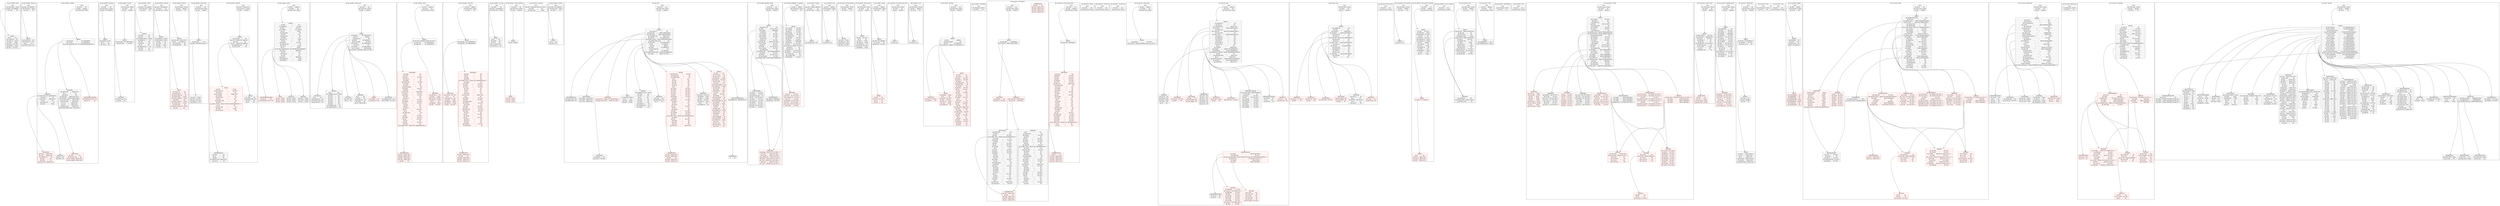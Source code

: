 digraph{subgraph cluster_0{label="api_get_member / deck";node[style="filled",color=white,style="solid",color=gray20];api_get_member__deck__ApiData[label="{ ApiData  | { <api_id> api_id | i64, } | { <api_member_id> api_member_id | i64, } | { <api_name_id> api_name_id | String, } | { <api_name> api_name | String, } | { <api_mission> api_mission | Vec\<i64\>, } | { <api_flagship> api_flagship | String, } | { <api_ship> api_ship | Vec\<i64\>, } }",shape=record];api_get_member__deck__Root[label="{ Root  | { <api_result_msg> api_result_msg | String, } | { <api_data> api_data | Vec\<ApiData\>, } | { <api_result> api_result | i64, } }",shape=record];api_get_member__deck__Root:api_data->api_get_member__deck__ApiData;}subgraph cluster_1{label="api_get_member / furniture";node[style="filled",color=white,style="solid",color=gray20];api_get_member__furniture__Root[label="{ Root  | { <api_data> api_data | Vec\<ApiData\>, } | { <api_result_msg> api_result_msg | String, } | { <api_result> api_result | i64, } }",shape=record];api_get_member__furniture__ApiData;api_get_member__furniture__Root:api_data->api_get_member__furniture__ApiData;api_get_member__furniture__ApiData[label="{ ApiData  | { <api_furniture_no> api_furniture_no | i64, } | { <api_furniture_id> api_furniture_id | i64, } | { <api_id> api_id | i64, } | { <api_furniture_type> api_furniture_type | i64, } }",shape=record];}subgraph cluster_2{label="api_get_member / mapinfo";node[style="filled",color=white,style="solid",color=gray20];api_get_member__mapinfo__Root[label="{ Root  | { <api_result> api_result | i64, } | { <api_data> api_data | ApiData, } | { <api_result_msg> api_result_msg | String, } }",shape=record];api_get_member__mapinfo__ApiData;api_get_member__mapinfo__Root:api_data->api_get_member__mapinfo__ApiData;api_get_member__mapinfo__ApiAirBase[label="{ ApiAirBase  | { <api_plane_info> api_plane_info | Vec\<ApiPlaneInfo\>, } | { <api_area_id> api_area_id | i64, } | { <api_distance> api_distance | ApiDistance, } | { <api_rid> api_rid | i64, } | { <api_action_kind> api_action_kind | i64, } | { <api_name> api_name | String, } }",shape=record];api_get_member__mapinfo__ApiPlaneInfo;api_get_member__mapinfo__ApiAirBase:api_plane_info->api_get_member__mapinfo__ApiPlaneInfo;api_get_member__mapinfo__ApiDistance;api_get_member__mapinfo__ApiAirBase:api_distance->api_get_member__mapinfo__ApiDistance;api_get_member__mapinfo__ApiData[label="{ ApiData  | { <api_map_info> api_map_info | Vec\<ApiMapInfo\>, } | { <api_air_base> api_air_base | Vec\<ApiAirBase\>, } | { <api_air_base_expanded_info> api_air_base_expanded_info | Vec\<ApiAirBaseExpandedInfo\>, } }",shape=record];api_get_member__mapinfo__ApiMapInfo;api_get_member__mapinfo__ApiData:api_map_info->api_get_member__mapinfo__ApiMapInfo;api_get_member__mapinfo__ApiData:api_air_base->api_get_member__mapinfo__ApiAirBase;api_get_member__mapinfo__ApiAirBaseExpandedInfo;api_get_member__mapinfo__ApiData:api_air_base_expanded_info->api_get_member__mapinfo__ApiAirBaseExpandedInfo;api_get_member__mapinfo__ApiMapInfo[label="{ ApiMapInfo  | { <api_gauge_num> api_gauge_num | Option\<i64\>, } | { <api_id> api_id | i64, } | { <api_cleared> api_cleared | i64, } | { <api_sally_flag> api_sally_flag | Option\<Vec\<i64\>\>, } | { <api_eventmap> api_eventmap | Option\<ApiEventmap\>, } | { <api_air_base_decks> api_air_base_decks | Option\<i64\>, } | { <api_gauge_type> api_gauge_type | Option\<i64\>, } | { <api_s_no> api_s_no | Option\<i64\>, } | { <api_m10> api_m10 | Option\<i64\>, } | { <api_defeat_count> api_defeat_count | Option\<i64\>, } | { <api_required_defeat_count> api_required_defeat_count | Option\<i64\>, } }",shape=record];api_get_member__mapinfo__ApiEventmap;api_get_member__mapinfo__ApiMapInfo:api_eventmap->api_get_member__mapinfo__ApiEventmap;api_get_member__mapinfo__ApiEventmap[label="{ ApiEventmap  | { <api_state> api_state | i64, } | { <api_selected_rank> api_selected_rank | i64, } | { <api_now_maphp> api_now_maphp | Option\<i64\>, } | { <api_max_maphp> api_max_maphp | Option\<i64\>, } }",shape=record,color=red];api_get_member__mapinfo__ApiPlaneInfo[label="{ ApiPlaneInfo  | { <api_count> api_count | Option\<i64\>, } | { <api_cond> api_cond | Option\<i64\>, } | { <api_squadron_id> api_squadron_id | i64, } | { <api_state> api_state | i64, } | { <api_slotid> api_slotid | i64, } | { <api_max_count> api_max_count | Option\<i64\>, } }",shape=record,color=red];api_get_member__mapinfo__ApiDistance[label="{ ApiDistance  | { <api_base> api_base | i64, } | { <api_bonus> api_bonus | i64, } }",shape=record];api_get_member__mapinfo__ApiAirBaseExpandedInfo[label="{ ApiAirBaseExpandedInfo  | { <api_maintenance_level> api_maintenance_level | i64, } | { <api_area_id> api_area_id | i64, } }",shape=record,color=red];}subgraph cluster_3{label="api_get_member / material";node[style="filled",color=white,style="solid",color=gray20];api_get_member__material__ApiData[label="{ ApiData  | { <api_member_id> api_member_id | i64, } | { <api_id> api_id | i64, } | { <api_value> api_value | i64, } }",shape=record];api_get_member__material__Root[label="{ Root  | { <api_result> api_result | i64, } | { <api_result_msg> api_result_msg | String, } | { <api_data> api_data | Vec\<ApiData\>, } }",shape=record];api_get_member__material__Root:api_data->api_get_member__material__ApiData;}subgraph cluster_4{label="api_get_member / mission";node[style="filled",color=white,style="solid",color=gray20];api_get_member__mission__Root[label="{ Root  | { <api_result_msg> api_result_msg | String, } | { <api_result> api_result | i64, } | { <api_data> api_data | ApiData, } }",shape=record];api_get_member__mission__ApiData;api_get_member__mission__Root:api_data->api_get_member__mission__ApiData;api_get_member__mission__ApiData[label="{ ApiData  | { <api_list_items> api_list_items | Vec\<ApiListItem\>, } | { <api_limit_time> api_limit_time | Vec\<i64\>, } }",shape=record];api_get_member__mission__ApiListItem;api_get_member__mission__ApiData:api_list_items->api_get_member__mission__ApiListItem;api_get_member__mission__ApiListItem[label="{ ApiListItem  | { <api_mission_id> api_mission_id | i64, } | { <api_state> api_state | i64, } }",shape=record];}subgraph cluster_5{label="api_get_member / ndock";node[style="filled",color=white,style="solid",color=gray20];api_get_member__ndock__Root[label="{ Root  | { <api_data> api_data | Vec\<ApiData\>, } | { <api_result_msg> api_result_msg | String, } | { <api_result> api_result | i64, } }",shape=record];api_get_member__ndock__ApiData;api_get_member__ndock__Root:api_data->api_get_member__ndock__ApiData;api_get_member__ndock__ApiData[label="{ ApiData  | { <api_item4> api_item4 | i64, } | { <api_item2> api_item2 | i64, } | { <api_complete_time_str> api_complete_time_str | String, } | { <api_member_id> api_member_id | i64, } | { <api_state> api_state | i64, } | { <api_ship_id> api_ship_id | i64, } | { <api_id> api_id | i64, } | { <api_complete_time> api_complete_time | i64, } | { <api_item1> api_item1 | i64, } | { <api_item3> api_item3 | i64, } }",shape=record];}subgraph cluster_6{label="api_get_member / payitem";node[style="filled",color=white,style="solid",color=gray20];api_get_member__payitem__ApiData[label="{ ApiData  | { <api_payitem_id> api_payitem_id | String, } | { <api_description> api_description | String, } | { <api_type> api_type | i64, } | { <api_count> api_count | i64, } | { <api_name> api_name | String, } | { <api_price> api_price | i64, } }",shape=record];api_get_member__payitem__Root[label="{ Root  | { <api_data> api_data | Vec\<ApiData\>, } | { <api_result> api_result | i64, } | { <api_result_msg> api_result_msg | String, } }",shape=record];api_get_member__payitem__Root:api_data->api_get_member__payitem__ApiData;}subgraph cluster_7{label="api_get_member / practice";node[style="filled",color=white,style="solid",color=gray20];api_get_member__practice__ApiData[label="{ ApiData  | { <api_entry_limit> api_entry_limit | Option\<i64\>, } | { <api_list> api_list | Vec\<ApiList\>, } | { <api_create_kind> api_create_kind | i64, } | { <api_selected_kind> api_selected_kind | i64, } }",shape=record];api_get_member__practice__ApiList;api_get_member__practice__ApiData:api_list->api_get_member__practice__ApiList;api_get_member__practice__Root[label="{ Root  | { <api_result_msg> api_result_msg | String, } | { <api_data> api_data | ApiData, } | { <api_result> api_result | i64, } }",shape=record];api_get_member__practice__Root:api_data->api_get_member__practice__ApiData;api_get_member__practice__ApiList[label="{ ApiList  | { <api_enemy_id> api_enemy_id | i64, } | { <api_enemy_level> api_enemy_level | i64, } | { <api_enemy_flag_ship> api_enemy_flag_ship | i64, } | { <api_enemy_name> api_enemy_name | String, } | { <api_enemy_comment> api_enemy_comment | String, } | { <api_medals> api_medals | i64, } | { <api_enemy_name_id> api_enemy_name_id | String, } | { <api_enemy_rank> api_enemy_rank | String, } | { <api_enemy_flag> api_enemy_flag | i64, } | { <api_enemy_comment_id> api_enemy_comment_id | String, } | { <api_state> api_state | i64, } }",shape=record,color=red];}subgraph cluster_8{label="api_get_member / preset_deck";node[style="filled",color=white,style="solid",color=gray20];api_get_member__preset_deck__Root[label="{ Root  | { <api_result> api_result | i64, } | { <api_result_msg> api_result_msg | String, } | { <api_data> api_data | ApiData, } }",shape=record];api_get_member__preset_deck__ApiData;api_get_member__preset_deck__Root:api_data->api_get_member__preset_deck__ApiData;api_get_member__preset_deck__N[label="{ N  | { <api_name> api_name | String, } | { <api_ship> api_ship | Vec\<i64\>, } | { <api_name_id> api_name_id | String, } | { <api_preset_no> api_preset_no | i64, } }",shape=record];api_get_member__preset_deck__ApiData[label="{ ApiData  | { <api_max_num> api_max_num | i64, } | { <api_deck> api_deck | HashMap\<String, N\>, } }",shape=record];api_get_member__preset_deck__ApiData:api_deck->api_get_member__preset_deck__N;}subgraph cluster_9{label="api_get_member / questlist";node[style="filled",color=white,style="solid",color=gray20];api_get_member__questlist__ApiData[label="{ ApiData  | { <api_exec_type> api_exec_type | i64, } | { <api_c_list> api_c_list | Option\<Vec\<ApiCList\>\> } | { <api_count> api_count | i64, } | { <api_list> api_list | Option\<Vec\<ApiList\>\>, } | { <api_completed_kind> api_completed_kind | i64, } | { <api_exec_count> api_exec_count | i64, } }",shape=record];api_get_member__questlist__ApiCList;api_get_member__questlist__ApiData:api_c_list->api_get_member__questlist__ApiCList;api_get_member__questlist__ApiList;api_get_member__questlist__ApiData:api_list->api_get_member__questlist__ApiList;api_get_member__questlist__ApiCList[label="{ ApiCList  | { <api_c_flag> api_c_flag | i64, } | { <api_progress_flag> api_progress_flag | i64, } | { <api_state> api_state | i64, } | { <api_no> api_no | i64, } }",shape=record];api_get_member__questlist__ApiList[label="{ ApiList  | { <api_title> api_title | String, } | { <api_get_material> api_get_material | Vec\<i64\>, } | { <api_voice_id> api_voice_id | i64, } | { <api_lost_badges> api_lost_badges | Option\<i64\>, } | { <api_category> api_category | i64, } | { <api_label_type> api_label_type | i64, } | { <api_type> api_type | i64, } | { <api_progress_flag> api_progress_flag | i64, } | { <api_state> api_state | i64, } | { <api_select_rewards> api_select_rewards | Option\<Vec\<Vec\<ApiSelectRewards\>\>\>, } | { <api_no> api_no | i64, } | { <api_bonus_flag> api_bonus_flag | i64, } | { <api_detail> api_detail | String, } | { <api_invalid_flag> api_invalid_flag | i64, } }",shape=record,color=red];api_get_member__questlist__ApiSelectRewards;api_get_member__questlist__ApiList:api_select_rewards->api_get_member__questlist__ApiSelectRewards;api_get_member__questlist__Root[label="{ Root  | { <api_result> api_result | Option\<i64\>, } | { <api_result_msg> api_result_msg | String, } | { <api_data> api_data | ApiData, } }",shape=record];api_get_member__questlist__Root:api_data->api_get_member__questlist__ApiData;api_get_member__questlist__ApiSelectRewards[label="{ ApiSelectRewards  | { <api_count> api_count | i64, } | { <api_no> api_no | i64, } | { <api_kind> api_kind | i64, } | { <api_slotitem_level> api_slotitem_level | Option\<i64\>, } | { <api_mst_id> api_mst_id | i64, } }",shape=record];}subgraph cluster_10{label="api_get_member / record";node[style="filled",color=white,style="solid",color=gray20];api_get_member__record__ApiWar[label="{ ApiWar  | { <api_win> api_win | String, } | { <api_lose> api_lose | String, } | { <api_rate> api_rate | String, } }",shape=record,color=red];api_get_member__record__ApiMission[label="{ ApiMission  | { <api_count> api_count | String, } | { <api_success> api_success | String, } | { <api_rate> api_rate | String, } }",shape=record];api_get_member__record__ApiData[label="{ ApiData  | { <api_kdoc> api_kdoc | i64, } | { <api_experience> api_experience | Vec\<i64\>, } | { <api_ship> api_ship | Vec\<i64\>, } | { <api_complate> api_complate | Vec\<String\>, } | { <api_cmt> api_cmt | String, } | { <api_large_dock> api_large_dock | i64, } | { <api_level> api_level | i64, } | { <api_member_id> api_member_id | i64, } | { <api_friend> api_friend | i64, } | { <api_photo_url> api_photo_url | String, } | { <api_ndoc> api_ndoc | i64, } | { <api_slotitem> api_slotitem | Vec\<i64\>, } | { <api_material_max> api_material_max | i64, } | { <api_cmt_id> api_cmt_id | String, } | { <api_war> api_war | ApiWar, } | { <api_air_base_expanded_info> api_air_base_expanded_info | Vec\<ApiAirBaseExpandedInfo\>, } | { <api_practice> api_practice | ApiPractice, } | { <api_deck> api_deck | i64, } | { <api_furniture> api_furniture | i64, } | { <api_rank> api_rank | i64, } | { <api_mission> api_mission | ApiMission, } | { <api_nickname_id> api_nickname_id | String, } | { <api_nickname> api_nickname | String, } }",shape=record];api_get_member__record__ApiData:api_war->api_get_member__record__ApiWar;api_get_member__record__ApiAirBaseExpandedInfo;api_get_member__record__ApiData:api_air_base_expanded_info->api_get_member__record__ApiAirBaseExpandedInfo;api_get_member__record__ApiPractice;api_get_member__record__ApiData:api_practice->api_get_member__record__ApiPractice;api_get_member__record__ApiData:api_mission->api_get_member__record__ApiMission;api_get_member__record__ApiPractice[label="{ ApiPractice  | { <api_win> api_win | String, } | { <api_rate> api_rate | String, } | { <api_lose> api_lose | String, } }",shape=record];api_get_member__record__Root[label="{ Root  | { <api_data> api_data | ApiData, } | { <api_result> api_result | i64, } | { <api_result_msg> api_result_msg | String, } }",shape=record];api_get_member__record__Root:api_data->api_get_member__record__ApiData;api_get_member__record__ApiAirBaseExpandedInfo[label="{ ApiAirBaseExpandedInfo  | { <api_area_id> api_area_id | i64, } | { <api_maintenance_level> api_maintenance_level | i64, } }",shape=record,color=red];}subgraph cluster_11{label="api_get_member / require_info";node[style="filled",color=white,style="solid",color=gray20];api_get_member__require_info__ApiBasic[label="{ ApiBasic  | { <api_firstflag> api_firstflag | i64, } | { <api_member_id> api_member_id | i64, } }",shape=record,color=red];api_get_member__require_info__ApiSlotItem[label="{ ApiSlotItem  | { <api_id> api_id | i64, } | { <api_level> api_level | i64, } | { <api_slotitem_id> api_slotitem_id | i64, } | { <api_locked> api_locked | i64, } | { <api_alv> api_alv | Option\<i64\>, } }",shape=record];api_get_member__require_info__ApiKdock[label="{ ApiKdock  | { <api_id> api_id | i64, } | { <api_complete_time_str> api_complete_time_str | String, } | { <api_item3> api_item3 | i64, } | { <api_state> api_state | i64, } | { <api_item4> api_item4 | i64, } | { <api_item1> api_item1 | i64, } | { <api_item2> api_item2 | i64, } | { <api_item5> api_item5 | i64, } | { <api_complete_time> api_complete_time | i64, } | { <api_created_ship_id> api_created_ship_id | i64, } }",shape=record];api_get_member__require_info__Root[label="{ Root  | { <api_result> api_result | i64, } | { <api_result_msg> api_result_msg | String, } | { <api_data> api_data | ApiData, } }",shape=record];api_get_member__require_info__ApiData;api_get_member__require_info__Root:api_data->api_get_member__require_info__ApiData;api_get_member__require_info__ApiData[label="{ ApiData  | { <api_furniture> api_furniture | Vec\<ApiFurniture\>, } | { <api_basic> api_basic | ApiBasic, } | { <api_position_id> api_position_id | i64, } | { <api_kdock> api_kdock | Vec\<ApiKdock\>, } | { <api_extra_supply> api_extra_supply | Vec\<i64\>, } | { <api_slot_item> api_slot_item | Vec\<ApiSlotItem\>, } | { <api_skin_id> api_skin_id | i64, } | { <api_useitem> api_useitem | Vec\<ApiUseitem\>, } | { <api_oss_setting> api_oss_setting | ApiOssSetting, } | { <api_unsetslot> api_unsetslot | HashMap\<String, Vec\<i64\>\>, } }",shape=record];api_get_member__require_info__ApiFurniture;api_get_member__require_info__ApiData:api_furniture->api_get_member__require_info__ApiFurniture;api_get_member__require_info__ApiData:api_basic->api_get_member__require_info__ApiBasic;api_get_member__require_info__ApiData:api_kdock->api_get_member__require_info__ApiKdock;api_get_member__require_info__ApiData:api_slot_item->api_get_member__require_info__ApiSlotItem;api_get_member__require_info__ApiUseitem;api_get_member__require_info__ApiData:api_useitem->api_get_member__require_info__ApiUseitem;api_get_member__require_info__ApiOssSetting;api_get_member__require_info__ApiData:api_oss_setting->api_get_member__require_info__ApiOssSetting;api_get_member__require_info__ApiUseitem[label="{ ApiUseitem  | { <api_count> api_count | i64, } | { <api_id> api_id | i64, } }",shape=record];api_get_member__require_info__ApiFurniture[label="{ ApiFurniture  | { <api_id> api_id | i64, } | { <api_furniture_no> api_furniture_no | i64, } | { <api_furniture_type> api_furniture_type | i64, } | { <api_furniture_id> api_furniture_id | i64, } }",shape=record];api_get_member__require_info__ApiOssSetting[label="{ ApiOssSetting  | { <api_language_type> api_language_type | i64, } | { <api_oss_items> api_oss_items | Vec\<i64\>, } }",shape=record];}subgraph cluster_12{label="api_get_member / ship3";node[style="filled",color=white,style="solid",color=gray20];api_get_member__ship3__ApiShipData[label="{ ApiShipData  | { <api_nowhp> api_nowhp | i64, } | { <api_cond> api_cond | i64, } | { <api_taisen> api_taisen | Vec\<i64\>, } | { <api_slotnum> api_slotnum | i64, } | { <api_maxhp> api_maxhp | i64, } | { <api_ndock_item> api_ndock_item | Vec\<i64\>, } | { <api_locked> api_locked | i64, } | { <api_sortno> api_sortno | i64, } | { <api_locked_equip> api_locked_equip | i64, } | { <api_kyouka> api_kyouka | Vec\<i64\>, } | { <api_backs> api_backs | i64, } | { <api_sally_area> api_sally_area | Option\<i64\>, } | { <api_onslot> api_onslot | Vec\<i64\>, } | { <api_karyoku> api_karyoku | Vec\<i64\>, } | { <api_srate> api_srate | i64, } | { <api_ship_id> api_ship_id | i64, } | { <api_raisou> api_raisou | Vec\<i64\>, } | { <api_sakuteki> api_sakuteki | Vec\<i64\>, } | { <api_lucky> api_lucky | Vec\<i64\>, } | { <api_leng> api_leng | i64, } | { <api_bull> api_bull | i64, } | { <api_slot_ex> api_slot_ex | i64, } | { <api_exp> api_exp | Vec\<i64\>, } | { <api_id> api_id | i64, } | { <api_ndock_time> api_ndock_time | i64, } | { <api_lv> api_lv | i64, } | { <api_kaihi> api_kaihi | Vec\<i64\>, } | { <api_soukou> api_soukou | Vec\<i64\>, } | { <api_slot> api_slot | Vec\<i64\>, } | { <api_fuel> api_fuel | i64, } | { <api_taiku> api_taiku | Vec\<i64\>, } | { <api_soku> api_soku | i64, } | { <api_sp_effect_items> api_sp_effect_items | Option\<Vec\<ApiSpEffectItems\>\>, } }",shape=record,color=red];api_get_member__ship3__ApiSpEffectItems;api_get_member__ship3__ApiShipData:api_sp_effect_items->api_get_member__ship3__ApiSpEffectItems;api_get_member__ship3__Root[label="{ Root  | { <api_data> api_data | ApiData, } | { <api_result> api_result | i64, } | { <api_result_msg> api_result_msg | String, } }",shape=record];api_get_member__ship3__ApiData;api_get_member__ship3__Root:api_data->api_get_member__ship3__ApiData;api_get_member__ship3__ApiData[label="{ ApiData  | { <api_slot_data> api_slot_data | HashMap\<String, Vec\<i64\>\>, } | { <api_ship_data> api_ship_data | Vec\<ApiShipData\>, } | { <api_deck_data> api_deck_data | Vec\<ApiDeckData\>, } }",shape=record];api_get_member__ship3__ApiData:api_ship_data->api_get_member__ship3__ApiShipData;api_get_member__ship3__ApiDeckData;api_get_member__ship3__ApiData:api_deck_data->api_get_member__ship3__ApiDeckData;api_get_member__ship3__ApiSpEffectItems[label="{ ApiSpEffectItems  | { <api_raig> api_raig | Option\<i64\>, } | { <api_houg> api_houg | Option\<i64\>, } | { <api_kaih> api_kaih | Option\<i64\>, } | { <api_souk> api_souk | Option\<i64\>, } | { <api_kind> api_kind | i64, } }",shape=record,color=red];api_get_member__ship3__ApiDeckData[label="{ ApiDeckData  | { <api_member_id> api_member_id | i64, } | { <api_name> api_name | String, } | { <api_mission> api_mission | Vec\<i64\>, } | { <api_name_id> api_name_id | String, } | { <api_id> api_id | i64, } | { <api_flagship> api_flagship | String, } | { <api_ship> api_ship | Vec\<i64\>, } }",shape=record,color=red];}subgraph cluster_13{label="api_get_member / ship_deck";node[style="filled",color=white,style="solid",color=gray20];api_get_member__ship_deck__ApiSpEffectItems[label="{ ApiSpEffectItems  | { <api_raig> api_raig | Option\<i64\>, } | { <api_kind> api_kind | i64, } | { <api_houg> api_houg | Option\<i64\>, } | { <api_kaih> api_kaih | Option\<i64\>, } | { <api_souk> api_souk | Option\<i64\>, } }",shape=record,color=red];api_get_member__ship_deck__ApiData[label="{ ApiData  | { <api_deck_data> api_deck_data | Vec\<ApiDeckData\>, } | { <api_ship_data> api_ship_data | Vec\<ApiShipData\>, } }",shape=record];api_get_member__ship_deck__ApiDeckData;api_get_member__ship_deck__ApiData:api_deck_data->api_get_member__ship_deck__ApiDeckData;api_get_member__ship_deck__ApiShipData;api_get_member__ship_deck__ApiData:api_ship_data->api_get_member__ship_deck__ApiShipData;api_get_member__ship_deck__ApiShipData[label="{ ApiShipData  | { <api_backs> api_backs | i64, } | { <api_fuel> api_fuel | i64, } | { <api_leng> api_leng | i64, } | { <api_locked> api_locked | i64, } | { <api_sp_effect_items> api_sp_effect_items | Option\<Vec\<ApiSpEffectItems\>\>, } | { <api_maxhp> api_maxhp | i64, } | { <api_soukou> api_soukou | Vec\<i64\>, } | { <api_kaihi> api_kaihi | Vec\<i64\>, } | { <api_raisou> api_raisou | Vec\<i64\>, } | { <api_cond> api_cond | i64, } | { <api_bull> api_bull | i64, } | { <api_id> api_id | i64, } | { <api_ship_id> api_ship_id | i64, } | { <api_sally_area> api_sally_area | Option\<i64\>, } | { <api_lv> api_lv | i64, } | { <api_kyouka> api_kyouka | Vec\<i64\>, } | { <api_taiku> api_taiku | Vec\<i64\>, } | { <api_locked_equip> api_locked_equip | i64, } | { <api_karyoku> api_karyoku | Vec\<i64\>, } | { <api_slotnum> api_slotnum | i64, } | { <api_lucky> api_lucky | Vec\<i64\>, } | { <api_onslot> api_onslot | Vec\<i64\>, } | { <api_ndock_item> api_ndock_item | Vec\<i64\>, } | { <api_taisen> api_taisen | Vec\<i64\>, } | { <api_soku> api_soku | i64, } | { <api_slot> api_slot | Vec\<i64\>, } | { <api_nowhp> api_nowhp | i64, } | { <api_exp> api_exp | Vec\<i64\>, } | { <api_sortno> api_sortno | i64, } | { <api_slot_ex> api_slot_ex | i64, } | { <api_srate> api_srate | i64, } | { <api_sakuteki> api_sakuteki | Vec\<i64\>, } | { <api_ndock_time> api_ndock_time | i64, } }",shape=record,color=red];api_get_member__ship_deck__ApiShipData:api_sp_effect_items->api_get_member__ship_deck__ApiSpEffectItems;api_get_member__ship_deck__Root[label="{ Root  | { <api_data> api_data | ApiData, } | { <api_result_msg> api_result_msg | String, } | { <api_result> api_result | i64, } }",shape=record];api_get_member__ship_deck__Root:api_data->api_get_member__ship_deck__ApiData;api_get_member__ship_deck__ApiDeckData[label="{ ApiDeckData  | { <api_mission> api_mission | Vec\<i64\>, } | { <api_id> api_id | i64, } | { <api_member_id> api_member_id | i64, } | { <api_name> api_name | String, } | { <api_flagship> api_flagship | String, } | { <api_name_id> api_name_id | String, } | { <api_ship> api_ship | Vec\<i64\>, } }",shape=record,color=red];}subgraph cluster_14{label="api_get_member / slot_item";node[style="filled",color=white,style="solid",color=gray20];api_get_member__slot_item__ApiData[label="{ ApiData  | { <api_id> api_id | i64, } | { <api_locked> api_locked | i64, } | { <api_level> api_level | i64, } | { <api_alv> api_alv | Option\<i64\>, } | { <api_slotitem_id> api_slotitem_id | i64, } }",shape=record];api_get_member__slot_item__Root[label="{ Root  | { <api_result> api_result | i64, } | { <api_data> api_data | Vec\<ApiData\>, } | { <api_result_msg> api_result_msg | String, } }",shape=record];api_get_member__slot_item__Root:api_data->api_get_member__slot_item__ApiData;}subgraph cluster_15{label="api_get_member / sortie_conditions";node[style="filled",color=white,style="solid",color=gray20];api_get_member__sortie_conditions__Root[label="{ Root  | { <api_result> api_result | i64, } | { <api_result_msg> api_result_msg | String, } | { <api_data> api_data | ApiData, } }",shape=record];api_get_member__sortie_conditions__ApiData;api_get_member__sortie_conditions__Root:api_data->api_get_member__sortie_conditions__ApiData;api_get_member__sortie_conditions__ApiData[label="{ ApiData  | { <api_war> api_war | ApiWar, } }",shape=record];api_get_member__sortie_conditions__ApiWar;api_get_member__sortie_conditions__ApiData:api_war->api_get_member__sortie_conditions__ApiWar;api_get_member__sortie_conditions__ApiWar[label="{ ApiWar  | { <api_lose> api_lose | String, } | { <api_win> api_win | String, } | { <api_rate> api_rate | String, } }",shape=record,color=red];}subgraph cluster_16{label="api_get_member / unsetslot";node[style="filled",color=white,style="solid",color=gray20];api_get_member__unsetslot__Root[label="{ Root  | { <api_data> api_data | HashMap\<String, Vec\<i64\>\>, } | { <api_result> api_result | i64, } | { <api_result_msg> api_result_msg | String, } }",shape=record];}subgraph cluster_17{label="api_get_member / useitem";node[style="filled",color=white,style="solid",color=gray20];api_get_member__useitem__ApiData[label="{ ApiData  | { <api_id> api_id | i64, } | { <api_count> api_count | i64, } }",shape=record];api_get_member__useitem__Root[label="{ Root  | { <api_data> api_data | Vec\<ApiData\>, } | { <api_result_msg> api_result_msg | String, } | { <api_result> api_result | i64, } }",shape=record];api_get_member__useitem__Root:api_data->api_get_member__useitem__ApiData;}subgraph cluster_18{label="api_port / port";node[style="filled",color=white,style="solid",color=gray20];api_port__port__ApiShip[label="{ ApiShip  | { <api_ndock_item> api_ndock_item | Vec\<i64\>, } | { <api_ndock_time> api_ndock_time | i64, } | { <api_locked_equip> api_locked_equip | i64, } | { <api_id> api_id | i64, } | { <api_leng> api_leng | i64, } | { <api_cond> api_cond | i64, } | { <api_soku> api_soku | i64, } | { <api_slot_ex> api_slot_ex | i64, } | { <api_lv> api_lv | i64, } | { <api_soukou> api_soukou | Vec\<i64\>, } | { <api_taisen> api_taisen | Vec\<i64\>, } | { <api_raisou> api_raisou | Vec\<i64\>, } | { <api_onslot> api_onslot | Vec\<i64\>, } | { <api_kaihi> api_kaihi | Vec\<i64\>, } | { <api_karyoku> api_karyoku | Vec\<i64\>, } | { <api_backs> api_backs | i64, } | { <api_kyouka> api_kyouka | Vec\<i64\>, } | { <api_ship_id> api_ship_id | i64, } | { <api_bull> api_bull | i64, } | { <api_nowhp> api_nowhp | i64, } | { <api_exp> api_exp | Vec\<i64\>, } | { <api_fuel> api_fuel | i64, } | { <api_slotnum> api_slotnum | i64, } | { <api_taiku> api_taiku | Vec\<i64\>, } | { <api_sakuteki> api_sakuteki | Vec\<i64\>, } | { <api_lucky> api_lucky | Vec\<i64\>, } | { <api_sp_effect_items> api_sp_effect_items | Option\<Vec\<ApiSpEffectItem\>\>, } | { <api_maxhp> api_maxhp | i64, } | { <api_slot> api_slot | Vec\<i64\>, } | { <api_locked> api_locked | i64, } | { <api_sortno> api_sortno | i64, } | { <api_srate> api_srate | i64, } | { <api_sally_area> api_sally_area | Option\<i64\>, } }",shape=record,color=red];api_port__port__ApiSpEffectItem;api_port__port__ApiShip:api_sp_effect_items->api_port__port__ApiSpEffectItem;api_port__port__ApiUnsetSlot[label="{ ApiUnsetSlot  | { <api_type3No> api_type3No | i64, } | { <api_slot_list> api_slot_list | Vec\<i64\>, } }",shape=record];api_port__port__ApiBasic[label="{ ApiBasic  | { <api_rank> api_rank | i64, } | { <api_count_deck> api_count_deck | i64, } | { <api_ms_success> api_ms_success | i64, } | { <api_nickname> api_nickname | String, } | { <api_furniture> api_furniture | Vec\<i64\>, } | { <api_active_flag> api_active_flag | i64, } | { <api_pt_lose> api_pt_lose | i64, } | { <api_tutorial_progress> api_tutorial_progress | i64, } | { <api_comment_id> api_comment_id | String, } | { <api_max_kagu> api_max_kagu | i64, } | { <api_tutorial> api_tutorial | i64, } | { <api_fleetname> api_fleetname | Value, } | { <api_level> api_level | i64, } | { <api_pvp> api_pvp | Vec\<i64\>, } | { <api_firstflag> api_firstflag | i64, } | { <api_max_slotitem> api_max_slotitem | i64, } | { <api_experience> api_experience | i64, } | { <api_pt_challenged_win> api_pt_challenged_win | i64, } | { <api_starttime> api_starttime | i64, } | { <api_comment> api_comment | String, } | { <api_medals> api_medals | i64, } | { <api_fcoin> api_fcoin | i64, } | { <api_large_dock> api_large_dock | i64, } | { <api_nickname_id> api_nickname_id | String, } | { <api_max_chara> api_max_chara | i64, } | { <api_playtime> api_playtime | i64, } | { <api_st_win> api_st_win | i64, } | { <api_pt_challenged> api_pt_challenged | i64, } | { <api_count_kdock> api_count_kdock | i64, } | { <api_member_id> api_member_id | String, } | { <api_pt_win> api_pt_win | i64, } | { <api_ms_count> api_ms_count | i64, } | { <api_count_ndock> api_count_ndock | i64, } | { <api_st_lose> api_st_lose | i64, } }",shape=record,color=red];api_port__port__ApiPayitemDict[label="{ ApiPayitemDict  | { <21> 21 | i64, } }",shape=record];api_port__port__ApiFriendlySetting[label="{ ApiFriendlySetting  | { <api_request_flag> api_request_flag | i64, } | { <api_request_type> api_request_type | i64, } }",shape=record];api_port__port__ApiNdock[label="{ ApiNdock  | { <api_complete_time_str> api_complete_time_str | String, } | { <api_item1> api_item1 | i64, } | { <api_item3> api_item3 | i64, } | { <api_id> api_id | i64, } | { <api_state> api_state | i64, } | { <api_item2> api_item2 | i64, } | { <api_item4> api_item4 | i64, } | { <api_member_id> api_member_id | i64, } | { <api_complete_time> api_complete_time | i64, } | { <api_ship_id> api_ship_id | i64, } }",shape=record];api_port__port__ApiData[label="{ ApiData  | { <api_p_bgm_id> api_p_bgm_id | i64, } | { <api_plane_info> api_plane_info | Option\<ApiPlaneInfo\> } | { <api_event_object> api_event_object | Option\<ApiEventObject\>, } | { <api_combined_flag> api_combined_flag | Option\<i64\>, } | { <api_material> api_material | Vec\<ApiMaterial\>, } | { <api_friendly_setting> api_friendly_setting | Option\<ApiFriendlySetting\>, } | { <api_parallel_quest_count> api_parallel_quest_count | i64, } | { <api_deck_port> api_deck_port | Vec\<ApiDeckPort\>, } | { <api_log> api_log | Vec\<ApiLog\>, } | { <api_basic> api_basic | ApiBasic, } | { <api_ndock> api_ndock | Vec\<ApiNdock\>, } | { <api_dest_ship_slot> api_dest_ship_slot | i64, } | { <api_ship> api_ship | Vec\<ApiShip\>, } | { <api_furniture_affect_items> api_furniture_affect_items | ApiFurnitureAffectItems, } | { <api_c_flags> api_c_flags | Option\<Vec\<i64\>\>, } }",shape=record];api_port__port__ApiPlaneInfo;api_port__port__ApiData:api_plane_info->api_port__port__ApiPlaneInfo;api_port__port__ApiEventObject;api_port__port__ApiData:api_event_object->api_port__port__ApiEventObject;api_port__port__ApiMaterial;api_port__port__ApiData:api_material->api_port__port__ApiMaterial;api_port__port__ApiData:api_friendly_setting->api_port__port__ApiFriendlySetting;api_port__port__ApiDeckPort;api_port__port__ApiData:api_deck_port->api_port__port__ApiDeckPort;api_port__port__ApiLog;api_port__port__ApiData:api_log->api_port__port__ApiLog;api_port__port__ApiData:api_basic->api_port__port__ApiBasic;api_port__port__ApiData:api_ndock->api_port__port__ApiNdock;api_port__port__ApiData:api_ship->api_port__port__ApiShip;api_port__port__ApiFurnitureAffectItems;api_port__port__ApiData:api_furniture_affect_items->api_port__port__ApiFurnitureAffectItems;api_port__port__ApiDeckPort[label="{ ApiDeckPort  | { <api_mission> api_mission | Vec\<i64\>, } | { <api_flagship> api_flagship | String, } | { <api_name> api_name | String, } | { <api_ship> api_ship | Vec\<i64\>, } | { <api_name_id> api_name_id | String, } | { <api_id> api_id | i64, } | { <api_member_id> api_member_id | i64, } }",shape=record];api_port__port__ApiMaterial[label="{ ApiMaterial  | { <api_value> api_value | i64, } | { <api_member_id> api_member_id | i64, } | { <api_id> api_id | i64, } }",shape=record];api_port__port__ApiPlaneInfo[label="{ ApiPlaneInfo  | { <api_unset_slot> api_unset_slot | Option\<Vec\<ApiUnsetSlot\>\>, } | { <api_base_convert_slot> api_base_convert_slot | Option\<Vec\<i64\>\>, } }",shape=record,color=red];api_port__port__ApiPlaneInfo:api_unset_slot->api_port__port__ApiUnsetSlot;api_port__port__Root[label="{ Root  | { <api_result> api_result | i64, } | { <api_result_msg> api_result_msg | String, } | { <api_data> api_data | ApiData, } }",shape=record];api_port__port__Root:api_data->api_port__port__ApiData;api_port__port__ApiLog[label="{ ApiLog  | { <api_message> api_message | String, } | { <api_no> api_no | i64, } | { <api_state> api_state | String, } | { <api_type> api_type | String, } }",shape=record];api_port__port__ApiSpEffectItem[label="{ ApiSpEffectItem  | { <api_raig> api_raig | Option\<i64\>, } | { <api_souk> api_souk | Option\<i64\>, } | { <api_kind> api_kind | i64, } | { <api_houg> api_houg | Option\<i64\>, } | { <api_kaih> api_kaih | Option\<i64\>, } }",shape=record,color=red];api_port__port__ApiFurnitureAffectItems[label="{ ApiFurnitureAffectItems  | { <api_payitem_dict> api_payitem_dict | ApiPayitemDict, } }",shape=record];api_port__port__ApiFurnitureAffectItems:api_payitem_dict->api_port__port__ApiPayitemDict;api_port__port__ApiEventObject[label="{ ApiEventObject  | { <api_m_flag2> api_m_flag2 | Option\<i64\>, } | { <api_m_flag> api_m_flag | Option\<i64\>, } | { <api_c_num> api_c_num | Option\<i64\>, } }",shape=record];}subgraph cluster_19{label="api_req_battle_midnight / battle";node[style="filled",color=white,style="solid",color=gray20];api_req_battle_midnight__battle__Root[label="{ Root  | { <api_result> api_result | i64, } | { <api_result_msg> api_result_msg | String, } | { <api_data> api_data | ApiData, } }",shape=record];api_req_battle_midnight__battle__ApiData;api_req_battle_midnight__battle__Root:api_data->api_req_battle_midnight__battle__ApiData;api_req_battle_midnight__battle__ApiData[label="{ ApiData  | { <api_balloon_cell> api_balloon_cell | i64, } | { <api_eSlot> api_eSlot | Vec\<Vec\<i64\>\>, } | { <api_hougeki> api_hougeki | ApiHougeki, } | { <api_deck_id> api_deck_id | i64, } | { <api_f_maxhps> api_f_maxhps | Vec\<i64\>, } | { <api_e_nowhps> api_e_nowhps | Vec\<i64\>, } | { <api_formation> api_formation | Vec\<i64\>, } | { <api_atoll_cell> api_atoll_cell | i64, } | { <api_flare_pos> api_flare_pos | Vec\<i64\>, } | { <api_escape_idx> api_escape_idx | Option\<Vec\<i64\>\>, } | { <api_f_nowhps> api_f_nowhps | Vec\<i64\>, } | { <api_ship_lv> api_ship_lv | Vec\<i64\>, } | { <api_fParam> api_fParam | Vec\<Vec\<i64\>\>, } | { <api_e_maxhps> api_e_maxhps | Vec\<i64\>, } | { <api_smoke_type> api_smoke_type | i64, } | { <api_friendly_info> api_friendly_info | Option\<ApiFriendlyInfo\>, } | { <api_ship_ke> api_ship_ke | Vec\<i64\>, } | { <api_eParam> api_eParam | Vec\<Vec\<i64\>\>, } | { <api_touch_plane> api_touch_plane | Vec\<i64\>, } | { <api_friendly_battle> api_friendly_battle | Option\<ApiFriendlyBattle\>, } }",shape=record];api_req_battle_midnight__battle__ApiHougeki;api_req_battle_midnight__battle__ApiData:api_hougeki->api_req_battle_midnight__battle__ApiHougeki;api_req_battle_midnight__battle__ApiFriendlyInfo;api_req_battle_midnight__battle__ApiData:api_friendly_info->api_req_battle_midnight__battle__ApiFriendlyInfo;api_req_battle_midnight__battle__ApiFriendlyBattle;api_req_battle_midnight__battle__ApiData:api_friendly_battle->api_req_battle_midnight__battle__ApiFriendlyBattle;api_req_battle_midnight__battle__ApiFriendlyInfo[label="{ ApiFriendlyInfo  | { <api_ship_id> api_ship_id | Vec\<i64\>, } | { <api_nowhps> api_nowhps | Vec\<i64\>, } | { <api_production_type> api_production_type | i64, } | { <api_Slot> api_Slot | Vec\<Vec\<i64\>\>, } | { <api_ship_lv> api_ship_lv | Vec\<i64\>, } | { <api_voice_p_no> api_voice_p_no | Vec\<i64\>, } | { <api_maxhps> api_maxhps | Vec\<i64\>, } | { <api_voice_id> api_voice_id | Vec\<i64\>, } | { <api_Param> api_Param | Vec\<Vec\<i64\>\>, } | { <api_slot_ex> api_slot_ex | Vec\<i64\>, } }",shape=record];api_req_battle_midnight__battle__ApiFriendlyBattle[label="{ ApiFriendlyBattle  | { <api_hougeki> api_hougeki | ApiHougeki, } | { <api_flare_pos> api_flare_pos | Vec\<i64\>, } }",shape=record];api_req_battle_midnight__battle__ApiHougeki;api_req_battle_midnight__battle__ApiFriendlyBattle:api_hougeki->api_req_battle_midnight__battle__ApiHougeki;api_req_battle_midnight__battle__ApiHougeki[label="{ ApiHougeki  | { <api_damage> api_damage | Option\<Vec\<Vec\<f64\>\>\>, } | { <api_at_list> api_at_list | Option\<Vec\<i64\>\>, } | { <api_at_eflag> api_at_eflag | Option\<Vec\<i64\>\>, } | { <api_n_mother_list> api_n_mother_list | Option\<Vec\<i64\>\>, } | { <api_df_list> api_df_list | Option\<Vec\<Vec\<i64\>\>\>, } | { <api_si_list> api_si_list | Option\<Vec\<Vec\<Value\>\>\>, } | { <api_sp_list> api_sp_list | Option\<Vec\<i64\>\>, } | { <api_cl_list> api_cl_list | Option\<Vec\<Vec\<i64\>\>\>, } }",shape=record,color=red];}subgraph cluster_20{label="api_req_battle_midnight / sp_midnight";node[style="filled",color=white,style="solid",color=gray20];api_req_battle_midnight__sp_midnight__ApiHougeki[label="{ ApiHougeki  | { <api_sp_list> api_sp_list | Vec\<i64\>, } | { <api_df_list> api_df_list | Vec\<Vec\<i64\>\>, } | { <api_n_mother_list> api_n_mother_list | Vec\<i64\>, } | { <api_at_list> api_at_list | Vec\<i64\>, } | { <api_damage> api_damage | Vec\<Vec\<f64\>\>, } | { <api_cl_list> api_cl_list | Vec\<Vec\<i64\>\>, } | { <api_si_list> api_si_list | Vec\<Vec\<Value\>\>, } | { <api_at_eflag> api_at_eflag | Vec\<i64\>, } }",shape=record,color=red];api_req_battle_midnight__sp_midnight__Root[label="{ Root  | { <api_data> api_data | ApiData, } | { <api_result_msg> api_result_msg | String, } | { <api_result> api_result | i64, } }",shape=record];api_req_battle_midnight__sp_midnight__ApiData;api_req_battle_midnight__sp_midnight__Root:api_data->api_req_battle_midnight__sp_midnight__ApiData;api_req_battle_midnight__sp_midnight__ApiData[label="{ ApiData  | { <api_e_nowhps> api_e_nowhps | Vec\<i64\>, } | { <api_f_nowhps> api_f_nowhps | Vec\<i64\>, } | { <api_ship_ke> api_ship_ke | Vec\<i64\>, } | { <api_f_maxhps> api_f_maxhps | Vec\<i64\>, } | { <api_touch_plane> api_touch_plane | Vec\<i64\>, } | { <api_balloon_cell> api_balloon_cell | i64, } | { <api_e_maxhps> api_e_maxhps | Vec\<i64\>, } | { <api_ship_lv> api_ship_lv | Vec\<i64\>, } | { <api_hougeki> api_hougeki | ApiHougeki, } | { <api_flare_pos> api_flare_pos | Vec\<i64\>, } | { <api_eSlot> api_eSlot | Vec\<Vec\<i64\>\>, } | { <api_escape_idx> api_escape_idx | Option\<Vec\<i64\>\>, } | { <api_deck_id> api_deck_id | i64, } | { <api_atoll_cell> api_atoll_cell | i64, } | { <api_fParam> api_fParam | Vec\<Vec\<i64\>\>, } | { <api_eParam> api_eParam | Vec\<Vec\<i64\>\>, } | { <api_smoke_type> api_smoke_type | i64, } | { <api_n_support_flag> api_n_support_flag | i64, } | { <api_formation> api_formation | Vec\<i64\>, } }",shape=record];api_req_battle_midnight__sp_midnight__ApiData:api_hougeki->api_req_battle_midnight__sp_midnight__ApiHougeki;}subgraph cluster_21{label="api_req_hensei / change";node[style="filled",color=white,style="solid",color=gray20];api_req_hensei__change__ApiData[label="{ ApiData  | { <api_change_count> api_change_count | i64, } }",shape=record];api_req_hensei__change__Root[label="{ Root  | { <api_data> api_data | Option\<ApiData\>, } | { <api_result> api_result | i64, } | { <api_result_msg> api_result_msg | String, } }",shape=record];api_req_hensei__change__Root:api_data->api_req_hensei__change__ApiData;}subgraph cluster_22{label="api_req_hensei / lock";node[style="filled",color=white,style="solid",color=gray20];api_req_hensei__lock__Root[label="{ Root  | { <api_data> api_data | ApiData, } | { <api_result_msg> api_result_msg | String, } | { <api_result> api_result | i64, } }",shape=record];api_req_hensei__lock__ApiData;api_req_hensei__lock__Root:api_data->api_req_hensei__lock__ApiData;api_req_hensei__lock__ApiData[label="{ ApiData  | { <api_locked> api_locked | i64, } }",shape=record];}subgraph cluster_23{label="api_req_hensei / preset_register";node[style="filled",color=white,style="solid",color=gray20];api_req_hensei__preset_register__Root[label="{ Root  | { <api_result_msg> api_result_msg | String, } | { <api_data> api_data | ApiData, } | { <api_result> api_result | i64, } }",shape=record];api_req_hensei__preset_register__ApiData;api_req_hensei__preset_register__Root:api_data->api_req_hensei__preset_register__ApiData;api_req_hensei__preset_register__ApiData[label="{ ApiData  | { <api_name> api_name | String, } | { <api_preset_no> api_preset_no | i64, } | { <api_name_id> api_name_id | String, } | { <api_ship> api_ship | Vec\<i64\>, } }",shape=record];}subgraph cluster_24{label="api_req_hensei / preset_select";node[style="filled",color=white,style="solid",color=gray20];api_req_hensei__preset_select__ApiData[label="{ ApiData  | { <api_ship> api_ship | Vec\<i64\>, } | { <api_id> api_id | i64, } | { <api_name> api_name | String, } | { <api_name_id> api_name_id | String, } | { <api_member_id> api_member_id | i64, } | { <api_mission> api_mission | Vec\<i64\>, } | { <api_flagship> api_flagship | String, } }",shape=record];api_req_hensei__preset_select__Root[label="{ Root  | { <api_result_msg> api_result_msg | String, } | { <api_result> api_result | i64, } | { <api_data> api_data | ApiData, } }",shape=record];api_req_hensei__preset_select__Root:api_data->api_req_hensei__preset_select__ApiData;}subgraph cluster_25{label="api_req_hokyu / charge";node[style="filled",color=white,style="solid",color=gray20];api_req_hokyu__charge__ApiShip[label="{ ApiShip  | { <api_fuel> api_fuel | i64, } | { <api_onslot> api_onslot | Vec\<i64\>, } | { <api_id> api_id | i64, } | { <api_bull> api_bull | i64, } }",shape=record,color=red];api_req_hokyu__charge__ApiData[label="{ ApiData  | { <api_ship> api_ship | Vec\<ApiShip\>, } | { <api_use_bou> api_use_bou | i64, } | { <api_material> api_material | Vec\<i64\>, } }",shape=record];api_req_hokyu__charge__ApiData:api_ship->api_req_hokyu__charge__ApiShip;api_req_hokyu__charge__Root[label="{ Root  | { <api_data> api_data | ApiData, } | { <api_result_msg> api_result_msg | String, } | { <api_result> api_result | i64, } }",shape=record];api_req_hokyu__charge__Root:api_data->api_req_hokyu__charge__ApiData;}subgraph cluster_26{label="api_req_kaisou / can_preset_slot_select";node[style="filled",color=white,style="solid",color=gray20];api_req_kaisou__can_preset_slot_select__Root[label="{ Root  | { <api_result_msg> api_result_msg | String, } | { <api_result> api_result | i64, } | { <api_data> api_data | ApiData, } }",shape=record];api_req_kaisou__can_preset_slot_select__ApiData;api_req_kaisou__can_preset_slot_select__Root:api_data->api_req_kaisou__can_preset_slot_select__ApiData;api_req_kaisou__can_preset_slot_select__ApiData[label="{ ApiData  | { <api_flag> api_flag | i64, } }",shape=record];}subgraph cluster_27{label="api_req_kaisou / lock";node[style="filled",color=white,style="solid",color=gray20];api_req_kaisou__lock__ApiData[label="{ ApiData  | { <api_locked> api_locked | i64, } }",shape=record];api_req_kaisou__lock__Root[label="{ Root  | { <api_result_msg> api_result_msg | String, } | { <api_data> api_data | ApiData, } | { <api_result> api_result | i64, } }",shape=record];api_req_kaisou__lock__Root:api_data->api_req_kaisou__lock__ApiData;}subgraph cluster_28{label="api_req_kaisou / powerup";node[style="filled",color=white,style="solid",color=gray20];api_req_kaisou__powerup__Root[label="{ Root  | { <api_result> api_result | i64, } | { <api_result_msg> api_result_msg | String, } | { <api_data> api_data | ApiData, } }",shape=record];api_req_kaisou__powerup__ApiData;api_req_kaisou__powerup__Root:api_data->api_req_kaisou__powerup__ApiData;api_req_kaisou__powerup__ApiData[label="{ ApiData  | { <api_ship> api_ship | ApiShip, } | { <api_powerup_flag> api_powerup_flag | i64, } | { <api_deck> api_deck | Vec\<ApiDeck\>, } | { <api_unset_list> api_unset_list | Option\<Vec\<ApiUnsetList\>\>, } }",shape=record];api_req_kaisou__powerup__ApiShip;api_req_kaisou__powerup__ApiData:api_ship->api_req_kaisou__powerup__ApiShip;api_req_kaisou__powerup__ApiDeck;api_req_kaisou__powerup__ApiData:api_deck->api_req_kaisou__powerup__ApiDeck;api_req_kaisou__powerup__ApiUnsetList;api_req_kaisou__powerup__ApiData:api_unset_list->api_req_kaisou__powerup__ApiUnsetList;api_req_kaisou__powerup__ApiShip[label="{ ApiShip  | { <api_cond> api_cond | i64, } | { <api_sortno> api_sortno | i64, } | { <api_taisen> api_taisen | Vec\<i64\>, } | { <api_kyouka> api_kyouka | Vec\<i64\>, } | { <api_ship_id> api_ship_id | i64, } | { <api_locked_equip> api_locked_equip | i64, } | { <api_ndock_time> api_ndock_time | i64, } | { <api_nowhp> api_nowhp | i64, } | { <api_karyoku> api_karyoku | Vec\<i64\>, } | { <api_exp> api_exp | Vec\<i64\>, } | { <api_fuel> api_fuel | i64, } | { <api_lucky> api_lucky | Vec\<i64\>, } | { <api_srate> api_srate | i64, } | { <api_slotnum> api_slotnum | i64, } | { <api_soukou> api_soukou | Vec\<i64\>, } | { <api_id> api_id | i64, } | { <api_slot_ex> api_slot_ex | i64, } | { <api_raisou> api_raisou | Vec\<i64\>, } | { <api_slot> api_slot | Vec\<i64\>, } | { <api_bull> api_bull | i64, } | { <api_sally_area> api_sally_area | Option\<i64\>, } | { <api_onslot> api_onslot | Vec\<i64\>, } | { <api_maxhp> api_maxhp | i64, } | { <api_ndock_item> api_ndock_item | Vec\<i64\>, } | { <api_soku> api_soku | i64, } | { <api_kaihi> api_kaihi | Vec\<i64\>, } | { <api_lv> api_lv | i64, } | { <api_leng> api_leng | i64, } | { <api_taiku> api_taiku | Vec\<i64\>, } | { <api_sakuteki> api_sakuteki | Vec\<i64\>, } | { <api_locked> api_locked | i64, } | { <api_backs> api_backs | i64, } }",shape=record,color=red];api_req_kaisou__powerup__ApiDeck[label="{ ApiDeck  | { <api_flagship> api_flagship | String, } | { <api_id> api_id | i64, } | { <api_mission> api_mission | Vec\<i64\>, } | { <api_ship> api_ship | Vec\<i64\>, } | { <api_name_id> api_name_id | String, } | { <api_name> api_name | String, } | { <api_member_id> api_member_id | i64, } }",shape=record,color=red];api_req_kaisou__powerup__ApiUnsetList[label="{ ApiUnsetList  | { <api_slot_list> api_slot_list | Vec\<i64\>, } | { <api_type3No> api_type3No | i64,  } }",shape=record,color=red];}subgraph cluster_29{label="api_req_kaisou / remodeling";node[style="filled",color=white,style="solid",color=gray20];api_req_kaisou__remodeling__Root[label="{ Root  | { <api_result_msg> api_result_msg | String, } | { <api_result> api_result | i64, } }",shape=record];}subgraph cluster_30{label="api_req_kaisou / slot_deprive";node[style="filled",color=white,style="solid",color=gray20];api_req_kaisou__slot_deprive__ApiSpEffectItems[label="{ ApiSpEffectItems  | { <api_souk> api_souk | Option\<i64\>, } | { <api_kind> api_kind | i64, } | { <api_houg> api_houg | Option\<i64\>, } | { <api_kaih> api_kaih | Option\<i64\>, } | { <api_raig> api_raig | Option\<i64\>, } }",shape=record,color=red];api_req_kaisou__slot_deprive__ApiSetShip[label="{ ApiSetShip  | { <api_lv> api_lv | i64, } | { <api_ndock_time> api_ndock_time | i64, } | { <api_karyoku> api_karyoku | Vec\<i64\>, } | { <api_backs> api_backs | i64, } | { <api_exp> api_exp | Vec\<i64\>, } | { <api_taisen> api_taisen | Vec\<i64\>, } | { <api_onslot> api_onslot | Vec\<i64\>, } | { <api_leng> api_leng | i64, } | { <api_sakuteki> api_sakuteki | Vec\<i64\>, } | { <api_sp_effect_items> api_sp_effect_items | Option\<Vec\<ApiSpEffectItems\>\>, } | { <api_sortno> api_sortno | i64, } | { <api_ndock_item> api_ndock_item | Vec\<i64\>, } | { <api_nowhp> api_nowhp | i64, } | { <api_soku> api_soku | i64, } | { <api_slotnum> api_slotnum | i64, } | { <api_locked_equip> api_locked_equip | i64, } | { <api_slot_ex> api_slot_ex | i64, } | { <api_soukou> api_soukou | Vec\<i64\>, } | { <api_kyouka> api_kyouka | Vec\<i64\>, } | { <api_bull> api_bull | i64, } | { <api_sally_area> api_sally_area | Option\<i64\>, } | { <api_lucky> api_lucky | Vec\<i64\>, } | { <api_srate> api_srate | i64, } | { <api_locked> api_locked | i64, } | { <api_maxhp> api_maxhp | i64, } | { <api_taiku> api_taiku | Vec\<i64\>, } | { <api_kaihi> api_kaihi | Vec\<i64\>, } | { <api_slot> api_slot | Vec\<i64\>, } | { <api_id> api_id | i64, } | { <api_ship_id> api_ship_id | i64, } | { <api_fuel> api_fuel | i64, } | { <api_raisou> api_raisou | Vec\<i64\>, } | { <api_cond> api_cond | i64, } }",shape=record];api_req_kaisou__slot_deprive__ApiSetShip:api_sp_effect_items->api_req_kaisou__slot_deprive__ApiSpEffectItems;api_req_kaisou__slot_deprive__ApiData[label="{ ApiData  | { <api_ship_data> api_ship_data | ApiShipData, } | { <api_unset_list> api_unset_list | Option\<ApiUnsetList\>, } }",shape=record];api_req_kaisou__slot_deprive__ApiShipData;api_req_kaisou__slot_deprive__ApiData:api_ship_data->api_req_kaisou__slot_deprive__ApiShipData;api_req_kaisou__slot_deprive__ApiUnsetList;api_req_kaisou__slot_deprive__ApiData:api_unset_list->api_req_kaisou__slot_deprive__ApiUnsetList;api_req_kaisou__slot_deprive__ApiSpEffectItem[label="{ ApiSpEffectItem  | { <api_kind> api_kind | i64, } | { <api_raig> api_raig | Option\<i64\>, } | { <api_houg> api_houg | Option\<i64\>, } | { <api_kaih> api_kaih | Option\<i64\>, } | { <api_souk> api_souk | Option\<i64\>, } }",shape=record,color=red];api_req_kaisou__slot_deprive__ApiUnsetShip[label="{ ApiUnsetShip  | { <api_ndock_time> api_ndock_time | i64, } | { <api_srate> api_srate | i64, } | { <api_taiku> api_taiku | Vec\<i64\>, } | { <api_sp_effect_items> api_sp_effect_items | Option\<Vec\<ApiSpEffectItems\>\>, } | { <api_nowhp> api_nowhp | i64, } | { <api_karyoku> api_karyoku | Vec\<i64\>, } | { <api_backs> api_backs | i64, } | { <api_kaihi> api_kaihi | Vec\<i64\>, } | { <api_exp> api_exp | Vec\<i64\>, } | { <api_sakuteki> api_sakuteki | Vec\<i64\>, } | { <api_id> api_id | i64, } | { <api_lucky> api_lucky | Vec\<i64\>, } | { <api_raisou> api_raisou | Vec\<i64\>, } | { <api_kyouka> api_kyouka | Vec\<i64\>, } | { <api_bull> api_bull | i64, } | { <api_sortno> api_sortno | i64, } | { <api_cond> api_cond | i64, } | { <api_soukou> api_soukou | Vec\<i64\>, } | { <api_soku> api_soku | i64, } | { <api_locked_equip> api_locked_equip | i64, } | { <api_slotnum> api_slotnum | i64, } | { <api_onslot> api_onslot | Vec\<i64\>, } | { <api_slot_ex> api_slot_ex | i64, } | { <api_maxhp> api_maxhp | i64, } | { <api_locked> api_locked | i64, } | { <api_ship_id> api_ship_id | i64, } | { <api_slot> api_slot | Vec\<i64\>, } | { <api_fuel> api_fuel | i64, } | { <api_leng> api_leng | i64, } | { <api_taisen> api_taisen | Vec\<i64\>, } | { <api_lv> api_lv | i64, } | { <api_sally_area> api_sally_area | Option\<i64\>, } | { <api_ndock_item> api_ndock_item | Vec\<i64\>, } }",shape=record];api_req_kaisou__slot_deprive__ApiUnsetShip:api_sp_effect_items->api_req_kaisou__slot_deprive__ApiSpEffectItems;api_req_kaisou__slot_deprive__Root[label="{ Root  | { <api_result> api_result | i64, } | { <api_result_msg> api_result_msg | String, } | { <api_data> api_data | ApiData, } }",shape=record];api_req_kaisou__slot_deprive__Root:api_data->api_req_kaisou__slot_deprive__ApiData;api_req_kaisou__slot_deprive__ApiShipData[label="{ ApiShipData  | { <api_unset_ship> api_unset_ship | ApiUnsetShip, } | { <api_set_ship> api_set_ship | ApiSetShip, } }",shape=record,color=red];api_req_kaisou__slot_deprive__ApiShipData:api_unset_ship->api_req_kaisou__slot_deprive__ApiUnsetShip;api_req_kaisou__slot_deprive__ApiShipData:api_set_ship->api_req_kaisou__slot_deprive__ApiSetShip;api_req_kaisou__slot_deprive__ApiUnsetList[label="{ ApiUnsetList  | { <api_type3No> api_type3No | i64, } | { <api_slot_list> api_slot_list | Vec\<i64\>, } }",shape=record,color=red];}subgraph cluster_31{label="api_req_kaisou / slot_exchange_index";node[style="filled",color=white,style="solid",color=gray20];api_req_kaisou__slot_exchange_index__Root[label="{ Root  | { <api_result> api_result | i64, } | { <api_data> api_data | ApiData, } | { <api_result_msg> api_result_msg | String, } }",shape=record];api_req_kaisou__slot_exchange_index__ApiData;api_req_kaisou__slot_exchange_index__Root:api_data->api_req_kaisou__slot_exchange_index__ApiData;api_req_kaisou__slot_exchange_index__ApiData[label="{ ApiData  | { <api_ship_data> api_ship_data | ApiShipData, } }",shape=record];api_req_kaisou__slot_exchange_index__ApiShipData;api_req_kaisou__slot_exchange_index__ApiData:api_ship_data->api_req_kaisou__slot_exchange_index__ApiShipData;api_req_kaisou__slot_exchange_index__ApiShipData[label="{ ApiShipData  | { <api_slot_ex> api_slot_ex | i64, } | { <api_kyouka> api_kyouka | Vec\<i64\>, } | { <api_taiku> api_taiku | Vec\<i64\>, } | { <api_kaihi> api_kaihi | Vec\<i64\>, } | { <api_karyoku> api_karyoku | Vec\<i64\>, } | { <api_taisen> api_taisen | Vec\<i64\>, } | { <api_sally_area> api_sally_area | Option\<i64\>, } | { <api_locked_equip> api_locked_equip | i64, } | { <api_sortno> api_sortno | i64, } | { <api_locked> api_locked | i64, } | { <api_nowhp> api_nowhp | i64, } | { <api_lucky> api_lucky | Vec\<i64\>, } | { <api_backs> api_backs | i64, } | { <api_exp> api_exp | Vec\<i64\>, } | { <api_slotnum> api_slotnum | i64, } | { <api_cond> api_cond | i64, } | { <api_lv> api_lv | i64, } | { <api_maxhp> api_maxhp | i64, } | { <api_fuel> api_fuel | i64, } | { <api_srate> api_srate | i64, } | { <api_bull> api_bull | i64, } | { <api_ndock_time> api_ndock_time | i64, } | { <api_ship_id> api_ship_id | i64, } | { <api_leng> api_leng | i64, } | { <api_slot> api_slot | Vec\<i64\>, } | { <api_ndock_item> api_ndock_item | Vec\<i64\>, } | { <api_sakuteki> api_sakuteki | Vec\<i64\>, } | { <api_onslot> api_onslot | Vec\<i64\>, } | { <api_soukou> api_soukou | Vec\<i64\>, } | { <api_raisou> api_raisou | Vec\<i64\>, } | { <api_sp_effect_items> api_sp_effect_items | Option\<Vec\<ApiSpEffectItems\>\>, } | { <api_id> api_id | i64, } | { <api_soku> api_soku | i64, } }",shape=record,color=red];api_req_kaisou__slot_exchange_index__ApiSpEffectItems;api_req_kaisou__slot_exchange_index__ApiShipData:api_sp_effect_items->api_req_kaisou__slot_exchange_index__ApiSpEffectItems;api_req_kaisou__slot_exchange_index__ApiSpEffectItems[label="{ ApiSpEffectItems  | { <api_kind> api_kind | i64, } | { <api_raig> api_raig | Option\<i64\>, } | { <api_souk> api_souk | Option\<i64\>, } | { <api_kaih> api_kaih | Option\<i64\>, } | { <api_houg> api_houg | Option\<i64\>, } }",shape=record,color=red];}subgraph cluster_32{label="api_req_kaisou / slotset";node[style="filled",color=white,style="solid",color=gray20];api_req_kaisou__slotset__Root[label="{ Root  | { <api_result> api_result | i64, } | { <api_result_msg> api_result_msg | String, } }",shape=record];}subgraph cluster_33{label="api_req_kaisou / slotset_ex";node[style="filled",color=white,style="solid",color=gray20];api_req_kaisou__slotset_ex__Root[label="{ Root  | { <api_result> api_result | i64, } | { <api_result_msg> api_result_msg | String, } }",shape=record];}subgraph cluster_34{label="api_req_kaisou / unsetslot_all";node[style="filled",color=white,style="solid",color=gray20];api_req_kaisou__unsetslot_all__Root[label="{ Root  | { <api_result> api_result | i64, } | { <api_result_msg> api_result_msg | String, } }",shape=record];}subgraph cluster_35{label="api_req_kousyou / destroyship";node[style="filled",color=white,style="solid",color=gray20];api_req_kousyou__destroyship__Root[label="{ Root  | { <api_data> api_data | ApiData, } | { <api_result> api_result | i64, } | { <api_result_msg> api_result_msg | String, } }",shape=record];api_req_kousyou__destroyship__ApiData;api_req_kousyou__destroyship__Root:api_data->api_req_kousyou__destroyship__ApiData;api_req_kousyou__destroyship__ApiData[label="{ ApiData  | { <api_material> api_material | Vec\<i64\>, } | { <api_unset_list> api_unset_list | Option\<HashMap\<String, Vec\<i64\>\>\>, } }",shape=record];}subgraph cluster_36{label="api_req_map / next";node[style="filled",color=white,style="solid",color=gray20];api_req_map__next__ApiCellFlavor[label="{ ApiCellFlavor  | { <api_message> api_message | String, } | { <api_type> api_type | i64, } }",shape=record,color=red];api_req_map__next__ApiHappening[label="{ ApiHappening  | { <api_count> api_count | i64, } | { <api_type> api_type | i64, } | { <api_icon_id> api_icon_id | i64, } | { <api_dentan> api_dentan | i64, } | { <api_usemst> api_usemst | i64, } | { <api_mst_id> api_mst_id | i64, } }",shape=record];api_req_map__next__Root[label="{ Root  | { <api_data> api_data | ApiData, } | { <api_result> api_result | i64, } | { <api_result_msg> api_result_msg | String, } }",shape=record];api_req_map__next__ApiData;api_req_map__next__Root:api_data->api_req_map__next__ApiData;api_req_map__next__ApiAirsearch[label="{ ApiAirsearch  | { <api_result> api_result | i64, } | { <api_plane_type> api_plane_type | i64, } }",shape=record,color=red];api_req_map__next__ApiItemget[label="{ ApiItemget  | { <api_icon_id> api_icon_id | i64, } | { <api_getcount> api_getcount | i64, } | { <api_name> api_name | String, } | { <api_usemst> api_usemst | i64, } | { <api_id> api_id | i64, } }",shape=record];api_req_map__next__ApiStage1[label="{ ApiStage1  | { <api_e_count> api_e_count | i64, } | { <api_e_lostcount> api_e_lostcount | i64, } | { <api_f_count> api_f_count | i64, } | { <api_f_lostcount> api_f_lostcount | i64, } | { <api_disp_seiku> api_disp_seiku | i64, } | { <api_touch_plane> api_touch_plane | Vec\<i64\>, } }",shape=record,color=red];api_req_map__next__ApiMapSquadronPlane[label="{ ApiMapSquadronPlane  | { <api_mst_id> api_mst_id | i64, } | { <api_count> api_count | i64, } }",shape=record];api_req_map__next__ApiEDeckInfo[label="{ ApiEDeckInfo  | { <api_ship_ids> api_ship_ids | Vec\<i64\>, } | { <api_kind> api_kind | i64, } }",shape=record,color=red];api_req_map__next__ApiStage3[label="{ ApiStage3  | { <api_ebak_flag> api_ebak_flag | Vec\<i64\>, } | { <api_e_sp_list> api_e_sp_list | Vec\<Option\<i64\>\>, } | { <api_fbak_flag> api_fbak_flag | Vec\<i64\>, } | { <api_fdam> api_fdam | Vec\<i64\>, } | { <api_frai_flag> api_frai_flag | Vec\<i64\>, } | { <api_ecl_flag> api_ecl_flag | Vec\<i64\>, } | { <api_fcl_flag> api_fcl_flag | Vec\<i64\>, } | { <api_erai_flag> api_erai_flag | Vec\<i64\>, } | { <api_f_sp_list> api_f_sp_list | Vec\<Option\<i64\>\>, } | { <api_edam> api_edam | Vec\<i64\>, } }",shape=record,color=red];api_req_map__next__ApiEventmap[label="{ ApiEventmap  | { <api_dmg> api_dmg | i64, } | { <api_max_maphp> api_max_maphp | i64, } | { <api_now_maphp> api_now_maphp | i64, } }",shape=record,color=red];api_req_map__next__ApiDestructionBattle[label="{ ApiDestructionBattle  | { <api_air_base_attack> api_air_base_attack | ApiAirBaseAttack, } | { <api_lost_kind> api_lost_kind | i64, } | { <api_ship_ke> api_ship_ke | Vec\<i64\>, } | { <api_eSlot> api_eSlot | Vec\<Vec\<i64\>\>, } | { <api_e_nowhps> api_e_nowhps | Vec\<i64\>, } | { <api_formation> api_formation | Vec\<i64\>, } | { <api_e_maxhps> api_e_maxhps | Vec\<i64\>, } | { <api_ship_lv> api_ship_lv | Vec\<i64\>, } | { <api_f_nowhps> api_f_nowhps | Vec\<i64\>, } | { <api_f_maxhps> api_f_maxhps | Vec\<i64\>, } }",shape=record];api_req_map__next__ApiAirBaseAttack;api_req_map__next__ApiDestructionBattle:api_air_base_attack->api_req_map__next__ApiAirBaseAttack;api_req_map__next__ApiItemgetEoComment[label="{ ApiItemgetEoComment  | { <api_usemst> api_usemst | i64, } | { <api_id> api_id | i64, } | { <api_getcount> api_getcount | i64, } }",shape=record];api_req_map__next__ApiSelectRoute[label="{ ApiSelectRoute  | { <api_select_cells> api_select_cells | Vec\<i64\>, } }",shape=record,color=red];api_req_map__next__ApiData[label="{ ApiData  | { <api_maparea_id> api_maparea_id | i64, } | { <api_color_no> api_color_no | i64, } | { <api_comment_kind> api_comment_kind | Option\<i64\>, } | { <api_eventmap> api_eventmap | Option\<ApiEventmap\>, } | { <api_limit_state> api_limit_state | i64, } | { <api_e_deck_info> api_e_deck_info | Option\<Vec\<ApiEDeckInfo\>\>, } | { <api_event_kind> api_event_kind | i64, } | { <api_select_route> api_select_route | Option\<ApiSelectRoute\>, } | { <api_rashin_id> api_rashin_id | i64, } | { <api_mapinfo_no> api_mapinfo_no | i64, } | { <api_rashin_flg> api_rashin_flg | i64, } | { <api_event_id> api_event_id | i64, } | { <api_bosscell_no> api_bosscell_no | i64, } | { <api_bosscomp> api_bosscomp | i64, } | { <api_no> api_no | i64, } | { <api_airsearch> api_airsearch | ApiAirsearch, } | { <api_itemget> api_itemget | Option\<Vec\<ApiItemget\>\>, } | { <api_happening> api_happening | Option\<ApiHappening\>, } | { <api_itemget_eo_comment> api_itemget_eo_comment | Option\<ApiItemgetEoComment\>, } | { <api_next> api_next | i64, } | { <api_production_kind> api_production_kind | Option\<i64\>, } | { <api_m1> api_m1 | Option\<i64\>, } | { <api_destruction_battle> api_destruction_battle | Option\<ApiDestructionBattle\>, } | { <api_cell_flavor> api_cell_flavor | Option\<ApiCellFlavor\>, } | { <api_ration_flag> api_ration_flag | Option\<i64\>, } }",shape=record];api_req_map__next__ApiData:api_eventmap->api_req_map__next__ApiEventmap;api_req_map__next__ApiData:api_e_deck_info->api_req_map__next__ApiEDeckInfo;api_req_map__next__ApiData:api_select_route->api_req_map__next__ApiSelectRoute;api_req_map__next__ApiData:api_airsearch->api_req_map__next__ApiAirsearch;api_req_map__next__ApiData:api_itemget->api_req_map__next__ApiItemget;api_req_map__next__ApiData:api_happening->api_req_map__next__ApiHappening;api_req_map__next__ApiData:api_itemget_eo_comment->api_req_map__next__ApiItemgetEoComment;api_req_map__next__ApiData:api_destruction_battle->api_req_map__next__ApiDestructionBattle;api_req_map__next__ApiData:api_cell_flavor->api_req_map__next__ApiCellFlavor;api_req_map__next__ApiAirBaseAttack[label="{ ApiAirBaseAttack  | { <api_stage3> api_stage3 | Option\<ApiStage3\>, } | { <api_stage_flag> api_stage_flag | Vec\<i64\>, } | { <api_map_squadron_plane> api_map_squadron_plane | Option\<HashMap\<String, Vec\<ApiMapSquadronPlane\>\>\>, } | { <api_plane_from> api_plane_from | Vec\<Option\<Vec\<i64\>\>\>, } | { <api_stage2> api_stage2 | Option\<Value\>, } | { <api_stage1> api_stage1 | Option\<ApiStage1\>, } }",shape=record,color=red];api_req_map__next__ApiAirBaseAttack:api_stage3->api_req_map__next__ApiStage3;api_req_map__next__ApiAirBaseAttack:api_map_squadron_plane->api_req_map__next__ApiMapSquadronPlane;api_req_map__next__ApiAirBaseAttack:api_stage1->api_req_map__next__ApiStage1;}subgraph cluster_37{label="api_req_map / start";node[style="filled",color=white,style="solid",color=gray20];api_req_map__start__ApiCellData[label="{ ApiCellData  | { <api_color_no> api_color_no | i64, } | { <api_id> api_id | i64, } | { <api_distance> api_distance | Option\<i64\>, } | { <api_no> api_no | i64, } | { <api_passed> api_passed | i64, } }",shape=record];api_req_map__start__ApiEDeckInfo[label="{ ApiEDeckInfo  | { <api_ship_ids> api_ship_ids | Vec\<i64\>, } | { <api_kind> api_kind | i64, } }",shape=record,color=red];api_req_map__start__ApiCellFlavor[label="{ ApiCellFlavor  | { <api_message> api_message | String, } | { <api_type> api_type | i64, } }",shape=record,color=red];api_req_map__start__ApiData[label="{ ApiData  | { <api_mapinfo_no> api_mapinfo_no | i64, } | { <api_next> api_next | i64, } | { <api_airsearch> api_airsearch | ApiAirsearch, } | { <api_cell_flavor> api_cell_flavor | Option\<ApiCellFlavor\>, } | { <api_bosscell_no> api_bosscell_no | i64, } | { <api_color_no> api_color_no | i64, } | { <api_e_deck_info> api_e_deck_info | Option\<Vec\<ApiEDeckInfo\>\>, } | { <api_bosscomp> api_bosscomp | i64, } | { <api_from_no> api_from_no | i64, } | { <api_select_route> api_select_route | Option\<ApiSelectRoute\>, } | { <api_rashin_id> api_rashin_id | i64, } | { <api_cell_data> api_cell_data | Vec\<ApiCellData\>, } | { <api_event_kind> api_event_kind | i64, } | { <api_maparea_id> api_maparea_id | i64, } | { <api_event_id> api_event_id | i64, } | { <api_limit_state> api_limit_state | i64, } | { <api_eventmap> api_eventmap | Option\<ApiEventmap\>, } | { <api_rashin_flg> api_rashin_flg | i64, } | { <api_no> api_no | i64, } }",shape=record];api_req_map__start__ApiAirsearch;api_req_map__start__ApiData:api_airsearch->api_req_map__start__ApiAirsearch;api_req_map__start__ApiData:api_cell_flavor->api_req_map__start__ApiCellFlavor;api_req_map__start__ApiData:api_e_deck_info->api_req_map__start__ApiEDeckInfo;api_req_map__start__ApiSelectRoute;api_req_map__start__ApiData:api_select_route->api_req_map__start__ApiSelectRoute;api_req_map__start__ApiData:api_cell_data->api_req_map__start__ApiCellData;api_req_map__start__ApiEventmap;api_req_map__start__ApiData:api_eventmap->api_req_map__start__ApiEventmap;api_req_map__start__Root[label="{ Root  | { <api_result_msg> api_result_msg | String, } | { <api_result> api_result | i64, } | { <api_data> api_data | ApiData, } }",shape=record];api_req_map__start__Root:api_data->api_req_map__start__ApiData;api_req_map__start__ApiSelectRoute[label="{ ApiSelectRoute  | { <api_select_cells> api_select_cells | Vec\<i64\>, } }",shape=record,color=red];api_req_map__start__ApiEventmap[label="{ ApiEventmap  | { <api_max_maphp> api_max_maphp | i64, } | { <api_now_maphp> api_now_maphp | i64, } | { <api_dmg> api_dmg | i64 } }",shape=record,color=red];api_req_map__start__ApiAirsearch[label="{ ApiAirsearch  | { <api_result> api_result | i64, } | { <api_plane_type> api_plane_type | i64, } }",shape=record,color=red];}subgraph cluster_38{label="api_req_map / start_air_base";node[style="filled",color=white,style="solid",color=gray20];api_req_map__start_air_base__Root[label="{ Root  | { <api_result> api_result | i64, } | { <api_result_msg> api_result_msg | String, } }",shape=record];}subgraph cluster_39{label="api_req_member / get_incentive";node[style="filled",color=white,style="solid",color=gray20];api_req_member__get_incentive__ApiData[label="{ ApiData  | { <api_count> api_count | i64, } }",shape=record];api_req_member__get_incentive__Root[label="{ Root  | { <api_result_msg> api_result_msg | String, } | { <api_data> api_data | ApiData, } | { <api_result> api_result | i64, } }",shape=record];api_req_member__get_incentive__Root:api_data->api_req_member__get_incentive__ApiData;}subgraph cluster_40{label="api_req_member / get_practice_enemyinfo";node[style="filled",color=white,style="solid",color=gray20];api_req_member__get_practice_enemyinfo__ApiData[label="{ ApiData  | { <api_ship> api_ship | Vec\<i64\>, } | { <api_nickname> api_nickname | String, } | { <api_experience> api_experience | Vec\<i64\>, } | { <api_level> api_level | i64, } | { <api_slotitem> api_slotitem | Vec\<i64\>, } | { <api_deckname_id> api_deckname_id | String, } | { <api_nickname_id> api_nickname_id | String, } | { <api_deck> api_deck | ApiDeck, } | { <api_furniture> api_furniture | i64, } | { <api_cmt_id> api_cmt_id | String, } | { <api_member_id> api_member_id | i64, } | { <api_friend> api_friend | i64, } | { <api_deckname> api_deckname | String, } | { <api_rank> api_rank | i64, } | { <api_cmt> api_cmt | String, } }",shape=record];api_req_member__get_practice_enemyinfo__ApiDeck;api_req_member__get_practice_enemyinfo__ApiData:api_deck->api_req_member__get_practice_enemyinfo__ApiDeck;api_req_member__get_practice_enemyinfo__ApiShip[label="{ ApiShip  | { <api_id> api_id | i64, } | { <api_level> api_level | Option\<i64\>, } | { <api_ship_id> api_ship_id | Option\<i64\>, } | { <api_star> api_star | Option\<i64\>, } }",shape=record,color=red];api_req_member__get_practice_enemyinfo__Root[label="{ Root  | { <api_result> api_result | i64, } | { <api_data> api_data | ApiData, } | { <api_result_msg> api_result_msg | String, } }",shape=record];api_req_member__get_practice_enemyinfo__Root:api_data->api_req_member__get_practice_enemyinfo__ApiData;api_req_member__get_practice_enemyinfo__ApiDeck[label="{ ApiDeck  | { <api_ships> api_ships | Vec\<ApiShip\>, } }",shape=record,color=red];api_req_member__get_practice_enemyinfo__ApiDeck:api_ships->api_req_member__get_practice_enemyinfo__ApiShip;}subgraph cluster_41{label="api_req_member / set_oss_condition";node[style="filled",color=white,style="solid",color=gray20];api_req_member__set_oss_condition__Root[label="{ Root  | { <api_result> api_result | i64, } | { <api_result_msg> api_result_msg | String, } }",shape=record];}subgraph cluster_42{label="api_req_mission / result";node[style="filled",color=white,style="solid",color=gray20];api_req_mission__result__Root[label="{ Root  | { <api_result_msg> api_result_msg | String, } | { <api_data> api_data | ApiData, } | { <api_result> api_result | i64, } }",shape=record];api_req_mission__result__ApiData;api_req_mission__result__Root:api_data->api_req_mission__result__ApiData;api_req_mission__result__ApiGetItem[label="{ ApiGetItem  | { <api_useitem_id> api_useitem_id | i64, } | { <api_useitem_name> api_useitem_name | Option\<String\>, } | { <api_useitem_count> api_useitem_count | i64, } }",shape=record];api_req_mission__result__ApiData[label="{ ApiData  | { <api_get_item1> api_get_item1 | Option\<ApiGetItem\>, } | { <api_get_exp> api_get_exp | i64, } | { <api_clear_result> api_clear_result | i64, } | { <api_maparea_name> api_maparea_name | String, } | { <api_get_item2> api_get_item2 | Option\<ApiGetItem\>, } | { <api_ship_id> api_ship_id | Vec\<i64\>, } | { <api_member_exp> api_member_exp | i64, } | { <api_detail> api_detail | String, } | { <api_member_lv> api_member_lv | i64, } | { <api_quest_name> api_quest_name | String, } | { <api_quest_level> api_quest_level | i64, } | { <api_get_ship_exp> api_get_ship_exp | Vec\<i64\>, } | { <api_get_exp_lvup> api_get_exp_lvup | Vec\<Vec\<i64\>\>, } | { <api_get_material> api_get_material | Value, } | { <api_useitem_flag> api_useitem_flag | Vec\<i64\>, } }",shape=record];api_req_mission__result__ApiData:api_get_item1->api_req_mission__result__ApiGetItem;api_req_mission__result__ApiData:api_get_item2->api_req_mission__result__ApiGetItem;}subgraph cluster_43{label="api_req_mission / start";node[style="filled",color=white,style="solid",color=gray20];api_req_mission__start__Root[label="{ Root  | { <api_data> api_data | ApiData, } | { <api_result> api_result | i64, } | { <api_result_msg> api_result_msg | String, } }",shape=record];api_req_mission__start__ApiData;api_req_mission__start__Root:api_data->api_req_mission__start__ApiData;api_req_mission__start__ApiData[label="{ ApiData  | { <api_complatetime> api_complatetime | i64, } | { <api_complatetime_str> api_complatetime_str | String, } }",shape=record];}subgraph cluster_44{label="api_req_nyukyo / speedchange";node[style="filled",color=white,style="solid",color=gray20];api_req_nyukyo__speedchange__Root[label="{ Root  | { <api_result_msg> api_result_msg | String, } | { <api_result> api_result | i64, } }",shape=record];}subgraph cluster_45{label="api_req_nyukyo / start";node[style="filled",color=white,style="solid",color=gray20];api_req_nyukyo__start__Root[label="{ Root  | { <api_result> api_result | i64, } | { <api_result_msg> api_result_msg | String, } }",shape=record];}subgraph cluster_46{label="api_req_practice / battle";node[style="filled",color=white,style="solid",color=gray20];api_req_practice__battle__ApiData[label="{ ApiData  | { <api_f_nowhps> api_f_nowhps | Vec\<i64\>, } | { <api_deck_id> api_deck_id | i64, } | { <api_balloon_cell> api_balloon_cell | i64, } | { <api_fParam> api_fParam | Vec\<Vec\<i64\>\>, } | { <api_opening_flag> api_opening_flag | i64, } | { <api_e_maxhps> api_e_maxhps | Vec\<i64\>, } | { <api_ship_lv> api_ship_lv | Vec\<i64\>, } | { <api_smoke_type> api_smoke_type | i64, } | { <api_opening_taisen> api_opening_taisen | Option\<ApiOpeningTaisen\>, } | { <api_injection_kouku> api_injection_kouku | Option\<ApiInjectionKouku\>, } | { <api_opening_taisen_flag> api_opening_taisen_flag | i64, } | { <api_formation> api_formation | Vec\<i64\>, } | { <api_f_maxhps> api_f_maxhps | Vec\<i64\>, } | { <api_search> api_search | Vec\<i64\>, } | { <api_atoll_cell> api_atoll_cell | i64, } | { <api_hougeki3> api_hougeki3 | Value, } | { <api_eParam> api_eParam | Vec\<Vec\<i64\>\>, } | { <api_eSlot> api_eSlot | Vec\<Vec\<i64\>\>, } | { <api_midnight_flag> api_midnight_flag | i64, } | { <api_hougeki2> api_hougeki2 | Option\<ApiHougeki2\>, } | { <api_ship_ke> api_ship_ke | Vec\<i64\>, } | { <api_e_nowhps> api_e_nowhps | Vec\<i64\>, } | { <api_raigeki> api_raigeki | Option\<ApiRaigeki\>, } | { <api_hougeki1> api_hougeki1 | Option\<ApiHougeki1\>, } | { <api_e_effect_list> api_e_effect_list | Vec\<Vec\<i64\>\>, } | { <api_opening_atack> api_opening_atack | Option\<ApiOpeningAtack\>, } | { <api_kouku> api_kouku | ApiKouku, } | { <api_stage_flag> api_stage_flag | Vec\<i64\>, } | { <api_hourai_flag> api_hourai_flag | Vec\<i64\>, } | { <api_flavor_info> api_flavor_info | Option\<Vec\<ApiFlavoInfo\>\>, } }",shape=record];api_req_practice__battle__ApiOpeningTaisen;api_req_practice__battle__ApiData:api_opening_taisen->api_req_practice__battle__ApiOpeningTaisen;api_req_practice__battle__ApiInjectionKouku;api_req_practice__battle__ApiData:api_injection_kouku->api_req_practice__battle__ApiInjectionKouku;api_req_practice__battle__ApiHougeki2;api_req_practice__battle__ApiData:api_hougeki2->api_req_practice__battle__ApiHougeki2;api_req_practice__battle__ApiRaigeki;api_req_practice__battle__ApiData:api_raigeki->api_req_practice__battle__ApiRaigeki;api_req_practice__battle__ApiHougeki1;api_req_practice__battle__ApiData:api_hougeki1->api_req_practice__battle__ApiHougeki1;api_req_practice__battle__ApiOpeningAtack;api_req_practice__battle__ApiData:api_opening_atack->api_req_practice__battle__ApiOpeningAtack;api_req_practice__battle__ApiKouku;api_req_practice__battle__ApiData:api_kouku->api_req_practice__battle__ApiKouku;api_req_practice__battle__ApiFlavoInfo;api_req_practice__battle__ApiData:api_flavor_info->api_req_practice__battle__ApiFlavoInfo;api_req_practice__battle__ApiKouku[label="{ ApiKouku  | { <api_plane_from> api_plane_from | Option\<Vec\<Option\<Vec\<i64\>\>\>\>, } | { <api_stage1> api_stage1 | Option\<ApiStage1\>, } | { <api_stage3> api_stage3 | Option\<ApiStage3\>, } | { <api_stage2> api_stage2 | Option\<ApiStage2\>, } }",shape=record,color=red];api_req_practice__battle__ApiStage1;api_req_practice__battle__ApiKouku:api_stage1->api_req_practice__battle__ApiStage1;api_req_practice__battle__ApiStage3;api_req_practice__battle__ApiKouku:api_stage3->api_req_practice__battle__ApiStage3;api_req_practice__battle__ApiStage2;api_req_practice__battle__ApiKouku:api_stage2->api_req_practice__battle__ApiStage2;api_req_practice__battle__ApiFlavoInfo[label="{ ApiFlavoInfo  | { <api_voice_id> api_voice_id | String, } | { <api_message> api_message | String, } | { <api_type> api_type | String, } | { <api_pos_y> api_pos_y | String, } | { <api_data> api_data | String } | { <api_ship_name> api_ship_name | String, } | { <api_boss_ship_id> api_boss_ship_id | String, } | { <api_pos_x> api_pos_x | String, } | { <api_class_name> api_class_name | String, } }",shape=record,color=red];api_req_practice__battle__ApiHougeki1[label="{ ApiHougeki1  | { <api_si_list> api_si_list | Vec\<Vec\<Value\>\>,  } | { <api_cl_list> api_cl_list | Vec\<Vec\<i64\>\>, } | { <api_damage> api_damage | Vec\<Vec\<f32\>\>, } | { <api_at_type> api_at_type | Vec\<i64\>, } | { <api_at_eflag> api_at_eflag | Vec\<i64\>, } | { <api_at_list> api_at_list | Vec\<i64\>, } | { <api_df_list> api_df_list | Vec\<Vec\<i64\>\>, } }",shape=record];api_req_practice__battle__ApiInjectionKouku[label="{ ApiInjectionKouku  | { <api_stage1> api_stage1 | Option\<ApiStage1\>, } | { <api_stage2> api_stage2 | Option\<ApiStage2\>, } | { <api_stage3> api_stage3 | Option\<ApiStage3\>, } | { <api_plane_from> api_plane_from | Vec\<Option\<Vec\<i64\>\>\>, } }",shape=record];api_req_practice__battle__ApiStage1;api_req_practice__battle__ApiInjectionKouku:api_stage1->api_req_practice__battle__ApiStage1;api_req_practice__battle__ApiStage2;api_req_practice__battle__ApiInjectionKouku:api_stage2->api_req_practice__battle__ApiStage2;api_req_practice__battle__ApiStage3;api_req_practice__battle__ApiInjectionKouku:api_stage3->api_req_practice__battle__ApiStage3;api_req_practice__battle__ApiStage2[label="{ ApiStage2  | { <api_e_count> api_e_count | i64, } | { <api_air_fire> api_air_fire | Option\<ApiAirFire\>, } | { <api_f_count> api_f_count | i64, } | { <api_e_lostcount> api_e_lostcount | i64, } | { <api_f_lostcount> api_f_lostcount | i64, } }",shape=record,color=red];api_req_practice__battle__ApiAirFire;api_req_practice__battle__ApiStage2:api_air_fire->api_req_practice__battle__ApiAirFire;api_req_practice__battle__ApiHougeki2[label="{ ApiHougeki2  | { <api_damage> api_damage | Vec\<Vec\<f32\>\> } | { <api_at_type> api_at_type | Vec\<i64\>, } | { <api_si_list> api_si_list | Vec\<Vec\<Value\>\>, } | { <api_cl_list> api_cl_list | Vec\<Vec\<i64\>\>, } | { <api_at_eflag> api_at_eflag | Vec\<i64\>, } | { <api_at_list> api_at_list | Vec\<i64\>, } | { <api_df_list> api_df_list | Vec\<Vec\<i64\>\>, } }",shape=record];api_req_practice__battle__ApiOpeningTaisen[label="{ ApiOpeningTaisen  | { <api_at_eflag> api_at_eflag | Vec\<i64\>, } | { <api_df_list> api_df_list | Vec\<Vec\<i64\>\>, } | { <api_at_list> api_at_list | Vec\<i64\>, } | { <api_cl_list> api_cl_list | Vec\<Vec\<i64\>\>, } | { <api_si_list> api_si_list | Vec\<Vec\<Value\>\>, } | { <api_damage> api_damage | Vec\<Vec\<f32\>\>, } | { <api_at_type> api_at_type | Vec\<i64\>, } }",shape=record,color=red];api_req_practice__battle__ApiRaigeki[label="{ ApiRaigeki  | { <api_ecl> api_ecl | Vec\<i64\>, } | { <api_fdam> api_fdam | Vec\<f32\>, } | { <api_fcl> api_fcl | Vec\<i64\>, } | { <api_erai> api_erai | Vec\<i64\>, } | { <api_eydam> api_eydam | Vec\<i64\>, } | { <api_fydam> api_fydam | Vec\<i64\>, } | { <api_edam> api_edam | Vec\<f32\>, } | { <api_frai> api_frai | Vec\<i64\>, } }",shape=record,color=red];api_req_practice__battle__Root[label="{ Root  | { <api_result_msg> api_result_msg | String, } | { <api_result> api_result | i64, } | { <api_data> api_data | ApiData, } }",shape=record];api_req_practice__battle__Root:api_data->api_req_practice__battle__ApiData;api_req_practice__battle__ApiStage1[label="{ ApiStage1  | { <api_disp_seiku> api_disp_seiku | Option\<i64\>, } | { <api_touch_plane> api_touch_plane | Option\<Vec\<i64\>\>, } | { <api_f_count> api_f_count | i64, } | { <api_f_lostcount> api_f_lostcount | i64, } | { <api_e_count> api_e_count | i64, } | { <api_e_lostcount> api_e_lostcount | i64, } }",shape=record,color=red];api_req_practice__battle__ApiStage3[label="{ ApiStage3  | { <api_e_sp_list> api_e_sp_list | Vec\<Value\>, } | { <api_edam> api_edam | Vec\<f32\>, } | { <api_fbak_flag> api_fbak_flag | Vec\<i64\>, } | { <api_fcl_flag> api_fcl_flag | Vec\<i64\>, } | { <api_frai_flag> api_frai_flag | Vec\<i64\>, } | { <api_ebak_flag> api_ebak_flag | Vec\<i64\>, } | { <api_ecl_flag> api_ecl_flag | Vec\<i64\>, } | { <api_fdam> api_fdam | Vec\<f32\>, } | { <api_erai_flag> api_erai_flag | Vec\<i64\>, } | { <api_f_sp_list> api_f_sp_list | Vec\<Value\>, } }",shape=record,color=red];api_req_practice__battle__ApiOpeningAtack[label="{ ApiOpeningAtack  | { <api_fcl_list_items> api_fcl_list_items | Vec\<Option\<Vec\<i64\>\>\>, } | { <api_erai_list_items> api_erai_list_items | Vec\<Option\<Vec\<i64\>\>\>, } | { <api_edam> api_edam | Vec\<f32\>, } | { <api_eydam_list_items> api_eydam_list_items | Vec\<Option\<Vec\<i64\>\>\>, } | { <api_ecl_list_items> api_ecl_list_items | Vec\<Option\<Vec\<i64\>\>\>, } | { <api_fdam> api_fdam | Vec\<f32\>, } | { <api_fydam_list_items> api_fydam_list_items | Vec\<Option\<Vec\<i64\>\>\>, } | { <api_frai_list_items> api_frai_list_items | Vec\<Option\<Vec\<i64\>\>\>, } }",shape=record,color=red];api_req_practice__battle__ApiAirFire[label="{ ApiAirFire  | { <api_kind> api_kind | i64, } | { <api_idx> api_idx | i64, } | { <api_use_items> api_use_items | Vec\<i64\>, } }",shape=record,color=red];}subgraph cluster_47{label="api_req_practice / battle_result";node[style="filled",color=white,style="solid",color=gray20];api_req_practice__battle_result__ApiEnemyInfo[label="{ ApiEnemyInfo  | { <api_level> api_level | i64, } | { <api_rank> api_rank | String, } | { <api_user_name> api_user_name | String, } | { <api_deck_name> api_deck_name | String, } }",shape=record,color=red];api_req_practice__battle_result__Root[label="{ Root  | { <api_result_msg> api_result_msg | String, } | { <api_result> api_result | i64, } | { <api_data> api_data | ApiData, } }",shape=record];api_req_practice__battle_result__ApiData;api_req_practice__battle_result__Root:api_data->api_req_practice__battle_result__ApiData;api_req_practice__battle_result__ApiData[label="{ ApiData  | { <api_get_ship_exp> api_get_ship_exp | Vec\<i64\>, } | { <api_enemy_info> api_enemy_info | ApiEnemyInfo, } | { <api_ship_id> api_ship_id | Vec\<i64\>, } | { <api_member_lv> api_member_lv | i64, } | { <api_get_exp> api_get_exp | i64, } | { <api_get_exp_lvup> api_get_exp_lvup | Vec\<Vec\<i64\>\>, } | { <api_get_base_exp> api_get_base_exp | i64, } | { <api_win_rank> api_win_rank | String, } | { <api_mvp> api_mvp | i64, } | { <api_member_exp> api_member_exp | i64, } }",shape=record];api_req_practice__battle_result__ApiData:api_enemy_info->api_req_practice__battle_result__ApiEnemyInfo;}subgraph cluster_48{label="api_req_practice / midnight_battle";node[style="filled",color=white,style="solid",color=gray20];api_req_practice__midnight_battle__Root[label="{ Root  | { <api_result_msg> api_result_msg | String, } | { <api_result> api_result | i64, } | { <api_data> api_data | ApiData, } }",shape=record];api_req_practice__midnight_battle__ApiData;api_req_practice__midnight_battle__Root:api_data->api_req_practice__midnight_battle__ApiData;api_req_practice__midnight_battle__ApiData[label="{ ApiData  | { <api_smoke_type> api_smoke_type | i64, } | { <api_ship_lv> api_ship_lv | Vec\<i64\>, } | { <api_f_maxhps> api_f_maxhps | Vec\<i64\>, } | { <api_hougeki> api_hougeki | ApiHougeki, } | { <api_formation> api_formation | Vec\<i64\>, } | { <api_fParam> api_fParam | Vec\<Vec\<i64\>\>, } | { <api_ship_ke> api_ship_ke | Vec\<i64\>, } | { <api_touch_plane> api_touch_plane | Vec\<i64\>, } | { <api_e_maxhps> api_e_maxhps | Vec\<i64\>, } | { <api_eSlot> api_eSlot | Vec\<Vec\<i64\>\>, } | { <api_eParam> api_eParam | Vec\<Vec\<i64\>\>, } | { <api_flare_pos> api_flare_pos | Vec\<i64\>, } | { <api_atoll_cell> api_atoll_cell | i64, } | { <api_deck_id> api_deck_id | i64, } | { <api_e_effect_list> api_e_effect_list | Vec\<Vec\<i64\>\>, } | { <api_f_nowhps> api_f_nowhps | Vec\<i64\>, } | { <api_balloon_cell> api_balloon_cell | i64, } | { <api_e_nowhps> api_e_nowhps | Vec\<i64\>, } }",shape=record];api_req_practice__midnight_battle__ApiHougeki;api_req_practice__midnight_battle__ApiData:api_hougeki->api_req_practice__midnight_battle__ApiHougeki;api_req_practice__midnight_battle__ApiHougeki[label="{ ApiHougeki  | { <api_df_list> api_df_list | Vec\<Vec\<i64\>\>, } | { <api_damage> api_damage | Vec\<Vec\<f64\>\>, } | { <api_cl_list> api_cl_list | Vec\<Vec\<i64\>\>, } | { <api_sp_list> api_sp_list | Vec\<i64\>, } | { <api_at_eflag> api_at_eflag | Vec\<i64\>, } | { <api_si_list> api_si_list | Vec\<Vec\<Value\>\>, } | { <api_at_list> api_at_list | Vec\<i64\>, } | { <api_n_mother_list> api_n_mother_list | Vec\<i64\>, } }",shape=record,color=red];}subgraph cluster_49{label="api_req_quest / clearitemget";node[style="filled",color=white,style="solid",color=gray20];api_req_quest__clearitemget__ApiBounu[label="{ ApiBounu  | { <api_count> api_count | i64, } | { <api_item> api_item | ApiItem, } | { <api_type> api_type | i64, } }",shape=record];api_req_quest__clearitemget__ApiItem;api_req_quest__clearitemget__ApiBounu:api_item->api_req_quest__clearitemget__ApiItem;api_req_quest__clearitemget__Root[label="{ Root  | { <api_result> api_result | i64, } | { <api_result_msg> api_result_msg | String, } | { <api_data> api_data | ApiData, } }",shape=record];api_req_quest__clearitemget__ApiData;api_req_quest__clearitemget__Root:api_data->api_req_quest__clearitemget__ApiData;api_req_quest__clearitemget__ApiData[label="{ ApiData  | { <api_bounus> api_bounus | Vec\<ApiBounu\>, } | { <api_material> api_material | Vec\<i64\>, } | { <api_bounus_count> api_bounus_count | i64, } }",shape=record];api_req_quest__clearitemget__ApiData:api_bounus->api_req_quest__clearitemget__ApiBounu;api_req_quest__clearitemget__ApiItem[label="{ ApiItem  | { <api_name> api_name | Option\<String\>, } | { <api_id_to> api_id_to | Option\<i64\>, } | { <api_id> api_id | Option\<i64\>, } | { <api_message> api_message | Option\<String\>, } | { <api_id_from> api_id_from | Option\<i64\>, } | { <api_slotitem_level> api_slotitem_level | Option\<i64\>, } }",shape=record];}subgraph cluster_50{label="api_req_quest / start";node[style="filled",color=white,style="solid",color=gray20];api_req_quest__start__Root[label="{ Root  | { <api_result_msg> api_result_msg | String, } | { <api_result> api_result | i64, } }",shape=record];}subgraph cluster_51{label="api_req_quest / stop";node[style="filled",color=white,style="solid",color=gray20];api_req_quest__stop__Root[label="{ Root  | { <api_result> api_result | i64, } | { <api_result_msg> api_result_msg | String, } }",shape=record];}subgraph cluster_52{label="api_req_ranking / ranking";node[style="filled",color=white,style="solid",color=gray20];api_req_ranking__ranking__Root[label="{ Root  | { <api_data> api_data | ApiData, } | { <api_result_msg> api_result_msg | String, } | { <api_result> api_result | i64, } }",shape=record];api_req_ranking__ranking__ApiData;api_req_ranking__ranking__Root:api_data->api_req_ranking__ranking__ApiData;api_req_ranking__ranking__ApiList[label="{ ApiList  | { <api_wuhnhojjxmke> api_wuhnhojjxmke | i64, } | { <api_pbgkfylkbjuy> api_pbgkfylkbjuy | i64, } | { <api_pcumlrymlujh> api_pcumlrymlujh | i64, } | { <api_mtjmdcwtvhdr> api_mtjmdcwtvhdr | String, } | { <api_itbrdpdbkynm> api_itbrdpdbkynm | String, } | { <api_itslcqtmrxtf> api_itslcqtmrxtf | i64, } | { <api_mxltvkpyuklh> api_mxltvkpyuklh | i64, } }",shape=record,color=red];api_req_ranking__ranking__ApiData[label="{ ApiData  | { <api_disp_page> api_disp_page | i64, } | { <api_count> api_count | i64, } | { <api_page_count> api_page_count | i64, } | { <api_list> api_list | Vec\<ApiList\>, } }",shape=record];api_req_ranking__ranking__ApiData:api_list->api_req_ranking__ranking__ApiList;}subgraph cluster_53{label="api_req_sortie / battle";node[style="filled",color=white,style="solid",color=gray20];api_req_sortie__battle__ApiStage2[label="{ ApiStage2  | { <api_f_lostcount> api_f_lostcount | i64, } | { <api_air_fire> api_air_fire | Option\<ApiAirFire\>, } | { <api_e_lostcount> api_e_lostcount | i64, } | { <api_f_count> api_f_count | i64, } | { <api_e_count> api_e_count | i64, } }",shape=record,color=red];api_req_sortie__battle__ApiAirFire;api_req_sortie__battle__ApiStage2:api_air_fire->api_req_sortie__battle__ApiAirFire;api_req_sortie__battle__ApiHougeki[label="{ ApiHougeki  | { <api_at_eflag> api_at_eflag | Vec\<i64\>, } | { <api_at_list> api_at_list | Vec\<i64\>, } | { <api_si_list> api_si_list | Vec\<Vec\<Value\>\>,  } | { <api_damage> api_damage | Vec\<Vec\<f32\>\>, } | { <api_df_list> api_df_list | Vec\<Vec\<i64\>\>, } | { <api_cl_list> api_cl_list | Vec\<Vec\<i64\>\>, } | { <api_at_type> api_at_type | Vec\<i64\>, } }",shape=record,color=red];api_req_sortie__battle__Root[label="{ Root  | { <api_result> api_result | i64, } | { <api_result_msg> api_result_msg | String, } | { <api_data> api_data | ApiData, } }",shape=record];api_req_sortie__battle__ApiData;api_req_sortie__battle__Root:api_data->api_req_sortie__battle__ApiData;api_req_sortie__battle__ApiFlavoInfo[label="{ ApiFlavoInfo  | { <api_boss_ship_id> api_boss_ship_id | String, } | { <api_message> api_message | String, } | { <api_data> api_data | String, } | { <api_voice_id> api_voice_id | String, } | { <api_class_name> api_class_name | String, } | { <api_type> api_type | String, } | { <api_ship_name> api_ship_name | String, } | { <api_pos_x> api_pos_x | String, } | { <api_pos_y> api_pos_y | String, } | { <api_support_hourai> api_support_hourai | Option\<ApiSupportHourai\>, } }",shape=record,color=red];api_req_sortie__battle__ApiSupportHourai;api_req_sortie__battle__ApiFlavoInfo:api_support_hourai->api_req_sortie__battle__ApiSupportHourai;api_req_sortie__battle__ApiStage1[label="{ ApiStage1  | { <api_f_lostcount> api_f_lostcount | i64, } | { <api_e_count> api_e_count | i64, } | { <api_f_count> api_f_count | i64, } | { <api_touch_plane> api_touch_plane | Vec\<i64\>, } | { <api_e_lostcount> api_e_lostcount | i64, } | { <api_disp_seiku> api_disp_seiku | i64, } }",shape=record,color=red];api_req_sortie__battle__ApiSupportHourai[label="{ ApiSupportHourai  | { <api_cl_list> api_cl_list | Vec\<i64\>, } | { <api_deck_id> api_deck_id | i64, } | { <api_ship_id> api_ship_id | Vec\<i64\>, } | { <api_undressing_flag> api_undressing_flag | Vec\<i64\>, } | { <api_damage> api_damage | Vec\<f32\>, } }",shape=record];api_req_sortie__battle__ApiStage3[label="{ ApiStage3  | { <api_erai_flag> api_erai_flag | Vec\<i64\>, } | { <api_ecl_flag> api_ecl_flag | Vec\<i64\>, } | { <api_frai_flag> api_frai_flag | Option\<Vec\<Option\<i64\>\>\>, } | { <api_edam> api_edam | Vec\<f32\>, } | { <api_f_sp_list> api_f_sp_list | Option\<Vec\<Option\<Vec\<i64\>\>\>\>, } | { <api_fcl_flag> api_fcl_flag | Option\<Vec\<i64\>\>, } | { <api_e_sp_list> api_e_sp_list | Vec\<Value\>, } | { <api_fdam> api_fdam | Option\<Vec\<f32\>\>, } | { <api_fbak_flag> api_fbak_flag | Option\<Vec\<Option\<i64\>\>\>, } | { <api_ebak_flag> api_ebak_flag | Vec\<i64\>, } }",shape=record,color=red];api_req_sortie__battle__ApiOpeningAtack[label="{ ApiOpeningAtack  | { <api_fcl_list_items> api_fcl_list_items | Vec\<Option\<Vec\<i64\>\>\>, } | { <api_ecl_list_items> api_ecl_list_items | Vec\<Option\<Vec\<i64\>\>\>, } | { <api_edam> api_edam | Vec\<f32\>, } | { <api_fdam> api_fdam | Option\<Vec\<f32\>\>, } | { <api_erai_list_items> api_erai_list_items | Vec\<Option\<Vec\<i64\>\>\>, } | { <api_fydam_list_items> api_fydam_list_items | Vec\<Option\<Vec\<i64\>\>\>, } | { <api_eydam_list_items> api_eydam_list_items | Vec\<Option\<Vec\<i64\>\>\>, } | { <api_frai_list_items> api_frai_list_items | Vec\<Option\<Vec\<i64\>\>\>, } }",shape=record,color=red];api_req_sortie__battle__ApiRaigeki[label="{ ApiRaigeki  | { <api_ecl> api_ecl | Vec\<i64\>, } | { <api_eydam> api_eydam | Vec\<i64\>, } | { <api_frai> api_frai | Vec\<i64\>, } | { <api_edam> api_edam | Vec\<f32\>, } | { <api_erai> api_erai | Vec\<i64\>, } | { <api_fcl> api_fcl | Vec\<i64\>, } | { <api_fdam> api_fdam | Vec\<f32\>, } | { <api_fydam> api_fydam | Vec\<i64\>, } }",shape=record,color=red];api_req_sortie__battle__ApiData[label="{ ApiData  | { <api_opening_taisen_flag> api_opening_taisen_flag | i64, } | { <api_atoll_cell> api_atoll_cell | i64, } | { <api_opening_taisen> api_opening_taisen | Option\<ApiOpeningTaisen\>, } | { <api_flavor_info> api_flavor_info | Option\<Vec\<ApiFlavoInfo\>\>, } | { <api_support_flag> api_support_flag | i64, } | { <api_opening_flag> api_opening_flag | i64, } | { <api_air_base_attack> api_air_base_attack | Option\<Vec\<ApiAirBaseAttack\>\>, } | { <api_e_nowhps> api_e_nowhps | Vec\<i64\>, } | { <api_f_maxhps> api_f_maxhps | Vec\<i64\>, } | { <api_hougeki3> api_hougeki3 | Value, } | { <api_escape_idx> api_escape_idx | Option\<Vec\<i64\>\>, } | { <api_opening_atack> api_opening_atack | Option\<ApiOpeningAtack\>, } | { <api_hougeki1> api_hougeki1 | Option\<ApiHougeki\>, } | { <api_ship_ke> api_ship_ke | Vec\<i64\>, } | { <api_stage_flag> api_stage_flag | Vec\<i64\>, } | { <api_eSlot> api_eSlot | Vec\<Vec\<i64\>\>, } | { <api_f_nowhps> api_f_nowhps | Vec\<i64\>, } | { <api_hourai_flag> api_hourai_flag | Vec\<i64\>, } | { <api_fParam> api_fParam | Vec\<Vec\<i64\>\>, } | { <api_raigeki> api_raigeki | Option\<ApiRaigeki\>, } | { <api_kouku> api_kouku | ApiKouku, } | { <api_eParam> api_eParam | Vec\<Vec\<i64\>\>, } | { <api_search> api_search | Vec\<i64\>, } | { <api_ship_lv> api_ship_lv | Vec\<i64\>, } | { <api_hougeki2> api_hougeki2 | Option\<ApiHougeki\>, } | { <api_support_info> api_support_info | Option\<ApiSupportInfo\>, } | { <api_smoke_type> api_smoke_type | i64, } | { <api_balloon_cell> api_balloon_cell | i64, } | { <api_midnight_flag> api_midnight_flag | i64, } | { <api_deck_id> api_deck_id | i64, } | { <api_formation> api_formation | Vec\<i64\>, } | { <api_e_maxhps> api_e_maxhps | Vec\<i64\>, } }",shape=record];api_req_sortie__battle__ApiOpeningTaisen;api_req_sortie__battle__ApiData:api_opening_taisen->api_req_sortie__battle__ApiOpeningTaisen;api_req_sortie__battle__ApiData:api_flavor_info->api_req_sortie__battle__ApiFlavoInfo;api_req_sortie__battle__ApiAirBaseAttack;api_req_sortie__battle__ApiData:api_air_base_attack->api_req_sortie__battle__ApiAirBaseAttack;api_req_sortie__battle__ApiData:api_opening_atack->api_req_sortie__battle__ApiOpeningAtack;api_req_sortie__battle__ApiData:api_hougeki1->api_req_sortie__battle__ApiHougeki;api_req_sortie__battle__ApiData:api_raigeki->api_req_sortie__battle__ApiRaigeki;api_req_sortie__battle__ApiKouku;api_req_sortie__battle__ApiData:api_kouku->api_req_sortie__battle__ApiKouku;api_req_sortie__battle__ApiData:api_hougeki2->api_req_sortie__battle__ApiHougeki;api_req_sortie__battle__ApiSupportInfo;api_req_sortie__battle__ApiData:api_support_info->api_req_sortie__battle__ApiSupportInfo;api_req_sortie__battle__ApiOpeningTaisen[label="{ ApiOpeningTaisen  | { <api_at_eflag> api_at_eflag | Vec\<i64\>, } | { <api_si_list> api_si_list | Vec\<Vec\<Value\>\>, } | { <api_cl_list> api_cl_list | Vec\<Vec\<i64\>\>, } | { <api_at_type> api_at_type | Vec\<i64\>, } | { <api_damage> api_damage | Vec\<Vec\<f64\>\>, } | { <api_at_list> api_at_list | Vec\<i64\>, } | { <api_df_list> api_df_list | Vec\<Vec\<i64\>\>, } }",shape=record,color=red];api_req_sortie__battle__ApiAirBaseAttack[label="{ ApiAirBaseAttack  | { <api_stage_flag> api_stage_flag | Vec\<i64\>, } | { <api_squadron_plane> api_squadron_plane | Option\<Vec\<ApiSquadronPlane\>\>, } | { <api_stage2> api_stage2 | Option\<ApiStage2\>, } | { <api_base_id> api_base_id | i64, } | { <api_stage1> api_stage1 | ApiStage1, } | { <api_stage3> api_stage3 | Option\<ApiStage3\>, } | { <api_plane_from> api_plane_from | Vec\<Option\<Vec\<i64\>\>\>, } }",shape=record,color=red];api_req_sortie__battle__ApiSquadronPlane;api_req_sortie__battle__ApiAirBaseAttack:api_squadron_plane->api_req_sortie__battle__ApiSquadronPlane;api_req_sortie__battle__ApiAirBaseAttack:api_stage2->api_req_sortie__battle__ApiStage2;api_req_sortie__battle__ApiAirBaseAttack:api_stage1->api_req_sortie__battle__ApiStage1;api_req_sortie__battle__ApiAirBaseAttack:api_stage3->api_req_sortie__battle__ApiStage3;api_req_sortie__battle__ApiSquadronPlane[label="{ ApiSquadronPlane  | { <api_count> api_count | Option\<i64\>, } | { <api_mst_id> api_mst_id | Option\<i64\>, } }",shape=record,color=red];api_req_sortie__battle__ApiAirFire[label="{ ApiAirFire  | { <api_idx> api_idx | i64, } | { <api_kind> api_kind | i64, } | { <api_use_items> api_use_items | Vec\<i64\>, } }",shape=record,color=red];api_req_sortie__battle__ApiSupportInfo[label="{ ApiSupportInfo  | { <api_support_airatack> api_support_airatack | Value, } | { <api_support_hourai> api_support_hourai | ApiSupportHourai, } }",shape=record];api_req_sortie__battle__ApiSupportInfo:api_support_hourai->api_req_sortie__battle__ApiSupportHourai;api_req_sortie__battle__ApiKouku[label="{ ApiKouku  | { <api_plane_from> api_plane_from | Vec\<Option\<Vec\<i64\>\>\>, } | { <api_stage1> api_stage1 | ApiStage1, } | { <api_stage2> api_stage2 | Option\<ApiStage2\>, } | { <api_stage3> api_stage3 | Option\<ApiStage3\>, } }",shape=record,color=red];api_req_sortie__battle__ApiKouku:api_stage1->api_req_sortie__battle__ApiStage1;api_req_sortie__battle__ApiKouku:api_stage2->api_req_sortie__battle__ApiStage2;api_req_sortie__battle__ApiKouku:api_stage3->api_req_sortie__battle__ApiStage3;}subgraph cluster_54{label="api_req_sortie / battleresult";node[style="filled",color=white,style="solid",color=gray20];api_req_sortie__battleresult__ApiEscapeFlag[label="{ ApiEscapeFlag  | { <api_escape_type> api_escape_type | i64, } | { <api_escape_idx> api_escape_idx | Vec\<i64\>, } }",shape=record];api_req_sortie__battleresult__Root[label="{ Root  | { <api_result_msg> api_result_msg | String, } | { <api_result> api_result | i64, } | { <api_data> api_data | ApiData, } }",shape=record];api_req_sortie__battleresult__ApiData;api_req_sortie__battleresult__Root:api_data->api_req_sortie__battleresult__ApiData;api_req_sortie__battleresult__ApiData[label="{ ApiData  | { <api_get_exp> api_get_exp | i64, } | { <api_quest_level> api_quest_level | i64, } | { <api_get_exmap_rate> api_get_exmap_rate | Value, } | { <api_escape> api_escape | Option\<ApiEscapeFlag\>, } | { <api_escape_flag> api_escape_flag | i64, } | { <api_get_exp_lvup> api_get_exp_lvup | Vec\<Vec\<i64\>\>, } | { <api_get_flag> api_get_flag | Vec\<i64\>, } | { <api_first_clear> api_first_clear | i64, } | { <api_enemy_info> api_enemy_info | ApiEnemyInfo, } | { <api_get_eventflag> api_get_eventflag | Option\<i64\>, } | { <api_get_exmap_useitem_id> api_get_exmap_useitem_id | Value, } | { <api_ship_id> api_ship_id | Vec\<i64\>, } | { <api_member_lv> api_member_lv | i64, } | { <api_landing_hp> api_landing_hp | Option\<ApiLandingHp\>, } | { <api_mvp> api_mvp | i64, } | { <api_m1> api_m1 | Option\<i64\>, } | { <api_destsf> api_destsf | i64, } | { <api_next_map_ids> api_next_map_ids | Option\<Vec\<Value\>\>, } | { <api_get_ship> api_get_ship | Option\<ApiGetShip\>, } | { <api_quest_name> api_quest_name | String, } | { <api_get_base_exp> api_get_base_exp | i64, } | { <api_dests> api_dests | i64, } | { <api_member_exp> api_member_exp | i64, } | { <api_get_ship_exp> api_get_ship_exp | Vec\<i64\>, } | { <api_mapcell_incentive> api_mapcell_incentive | i64, } | { <api_m_suffix> api_m_suffix | Option\<String\>, } | { <api_win_rank> api_win_rank | String, } | { <api_get_eventitem> api_get_eventitem | Option\<Vec\<Value\>\>, } | { <api_select_reward_dict> api_select_reward_dict | Option\<HashMap\<String, Vec\<ApiSelectRewardDict\>\>\>, } }",shape=record];api_req_sortie__battleresult__ApiData:api_escape->api_req_sortie__battleresult__ApiEscapeFlag;api_req_sortie__battleresult__ApiEnemyInfo;api_req_sortie__battleresult__ApiData:api_enemy_info->api_req_sortie__battleresult__ApiEnemyInfo;api_req_sortie__battleresult__ApiLandingHp;api_req_sortie__battleresult__ApiData:api_landing_hp->api_req_sortie__battleresult__ApiLandingHp;api_req_sortie__battleresult__ApiGetShip;api_req_sortie__battleresult__ApiData:api_get_ship->api_req_sortie__battleresult__ApiGetShip;api_req_sortie__battleresult__ApiSelectRewardDict;api_req_sortie__battleresult__ApiData:api_select_reward_dict->api_req_sortie__battleresult__ApiSelectRewardDict;api_req_sortie__battleresult__ApiSelectRewardDict[label="{ ApiSelectRewardDict  | { <api_item_no> api_item_no | i64, } | { <api_id> api_id | i64, } | { <api_type> api_type | i64, } | { <api_value> api_value | i64, } }",shape=record];api_req_sortie__battleresult__ApiLandingHp[label="{ ApiLandingHp  | { <api_max_hp> api_max_hp | String, } | { <api_now_hp> api_now_hp | String, } | { <api_sub_value> api_sub_value | Value } }",shape=record];api_req_sortie__battleresult__ApiEnemyInfo[label="{ ApiEnemyInfo  | { <api_deck_name> api_deck_name | String, } | { <api_level> api_level | String, } | { <api_rank> api_rank | String, } }",shape=record,color=red];api_req_sortie__battleresult__ApiGetShip[label="{ ApiGetShip  | { <api_ship_type> api_ship_type | String, } | { <api_ship_id> api_ship_id | i64, } | { <api_ship_name> api_ship_name | String, } | { <api_ship_getmes> api_ship_getmes | String, } }",shape=record];}subgraph cluster_55{label="api_req_sortie / goback_port";node[style="filled",color=white,style="solid",color=gray20];api_req_sortie__goback_port__Root[label="{ Root  | { <api_result_msg> api_result_msg | String, } | { <api_result> api_result | i64, } }",shape=record];}subgraph cluster_56{label="api_req_sortie / ld_airbattle";node[style="filled",color=white,style="solid",color=gray20];api_req_sortie__ld_airbattle__ApiData[label="{ ApiData  | { <api_deck_id> api_deck_id | i64, } | { <api_f_maxhps> api_f_maxhps | Vec\<i64\>, } | { <api_fParam> api_fParam | Vec\<Vec\<i64\>\>, } | { <api_e_maxhps> api_e_maxhps | Vec\<i64\>, } | { <api_escape_idx> api_escape_idx | Option\<Vec\<i64\>\>, } | { <api_f_nowhps> api_f_nowhps | Vec\<i64\>, } | { <api_smoke_type> api_smoke_type | i64, } | { <api_eSlot> api_eSlot | Vec\<Vec\<i64\>\>, } | { <api_ship_ke> api_ship_ke | Vec\<i64\>, } | { <api_e_nowhps> api_e_nowhps | Vec\<i64\>, } | { <api_air_base_attack> api_air_base_attack | Option\<Vec\<ApiAirBaseAttack\>\>, } | { <api_balloon_cell> api_balloon_cell | i64, } | { <api_eParam> api_eParam | Vec\<Vec\<i64\>\>, } | { <api_kouku> api_kouku | ApiKouku, } | { <api_ship_lv> api_ship_lv | Vec\<i64\>, } | { <api_midnight_flag> api_midnight_flag | i64, } | { <api_search> api_search | Vec\<i64\>, } | { <api_formation> api_formation | Vec\<i64\>, } | { <api_atoll_cell> api_atoll_cell | i64, } | { <api_stage_flag> api_stage_flag | Vec\<i64\>, } }",shape=record];api_req_sortie__ld_airbattle__ApiAirBaseAttack;api_req_sortie__ld_airbattle__ApiData:api_air_base_attack->api_req_sortie__ld_airbattle__ApiAirBaseAttack;api_req_sortie__ld_airbattle__ApiKouku;api_req_sortie__ld_airbattle__ApiData:api_kouku->api_req_sortie__ld_airbattle__ApiKouku;api_req_sortie__ld_airbattle__ApiKouku[label="{ ApiKouku  | { <api_plane_from> api_plane_from | Vec\<Option\<Vec\<i64\>\>\>, } | { <api_stage2> api_stage2 | ApiStage2, } | { <api_stage3> api_stage3 | Option\<ApiStage3\>, } | { <api_stage1> api_stage1 | ApiStage1, } }",shape=record,color=red];api_req_sortie__ld_airbattle__ApiStage2;api_req_sortie__ld_airbattle__ApiKouku:api_stage2->api_req_sortie__ld_airbattle__ApiStage2;api_req_sortie__ld_airbattle__ApiStage3;api_req_sortie__ld_airbattle__ApiKouku:api_stage3->api_req_sortie__ld_airbattle__ApiStage3;api_req_sortie__ld_airbattle__ApiStage1;api_req_sortie__ld_airbattle__ApiKouku:api_stage1->api_req_sortie__ld_airbattle__ApiStage1;api_req_sortie__ld_airbattle__Root[label="{ Root  | { <api_result_msg> api_result_msg | String, } | { <api_data> api_data | ApiData, } | { <api_result> api_result | i64, } }",shape=record];api_req_sortie__ld_airbattle__Root:api_data->api_req_sortie__ld_airbattle__ApiData;api_req_sortie__ld_airbattle__ApiAirBaseAttack[label="{ ApiAirBaseAttack  | { <api_base_id> api_base_id | i64, } | { <api_stage1> api_stage1 | ApiStage1, } | { <api_plane_from> api_plane_from | Vec\<Option\<Vec\<i64\>\>\>, } | { <api_stage2> api_stage2 | Option\<ApiStage2\>, } | { <api_stage3> api_stage3 | Option\<ApiStage3\>, } | { <api_squadron_plane> api_squadron_plane | Option\<Vec\<ApiSquadronPlane\>\>, } | { <api_stage_flag> api_stage_flag | Vec\<i64\>, } }",shape=record,color=red];api_req_sortie__ld_airbattle__ApiStage1;api_req_sortie__ld_airbattle__ApiAirBaseAttack:api_stage1->api_req_sortie__ld_airbattle__ApiStage1;api_req_sortie__ld_airbattle__ApiStage2;api_req_sortie__ld_airbattle__ApiAirBaseAttack:api_stage2->api_req_sortie__ld_airbattle__ApiStage2;api_req_sortie__ld_airbattle__ApiStage3;api_req_sortie__ld_airbattle__ApiAirBaseAttack:api_stage3->api_req_sortie__ld_airbattle__ApiStage3;api_req_sortie__ld_airbattle__ApiSquadronPlane;api_req_sortie__ld_airbattle__ApiAirBaseAttack:api_squadron_plane->api_req_sortie__ld_airbattle__ApiSquadronPlane;api_req_sortie__ld_airbattle__ApiSquadronPlane[label="{ ApiSquadronPlane  | { <api_mst_id> api_mst_id | i64, } | { <api_count> api_count | i64, } }",shape=record,color=red];api_req_sortie__ld_airbattle__ApiAirFire[label="{ ApiAirFire  | { <api_kind> api_kind | i64, } | { <api_use_items> api_use_items | Vec\<i64\>, } | { <api_idx> api_idx | i64, } }",shape=record,color=red];api_req_sortie__ld_airbattle__ApiStage3[label="{ ApiStage3  | { <api_frai_flag> api_frai_flag | Option\<Vec\<Option\<i64\>\>\>, } | { <api_ebak_flag> api_ebak_flag | Vec\<i64\>, } | { <api_erai_flag> api_erai_flag | Vec\<i64\>, } | { <api_fcl_flag> api_fcl_flag | Option\<Vec\<i64\>\>, } | { <api_ecl_flag> api_ecl_flag | Vec\<i64\>, } | { <api_edam> api_edam | Vec\<i64\>, } | { <api_f_sp_list> api_f_sp_list | Option\<Vec\<Option\<Vec\<i64\>\>\>\>, } | { <api_fdam> api_fdam | Option\<Vec\<f64\>\>, } | { <api_e_sp_list> api_e_sp_list | Vec\<Value\>, } | { <api_fbak_flag> api_fbak_flag | Option\<Vec\<Option\<i64\>\>\>, } }",shape=record,color=red];api_req_sortie__ld_airbattle__ApiStage2[label="{ ApiStage2  | { <api_e_lostcount> api_e_lostcount | i64, } | { <api_f_count> api_f_count | i64, } | { <api_air_fire> api_air_fire | Option\<ApiAirFire\>, } | { <api_f_lostcount> api_f_lostcount | i64, } | { <api_e_count> api_e_count | i64, } }",shape=record,color=red];api_req_sortie__ld_airbattle__ApiStage2:api_air_fire->api_req_sortie__ld_airbattle__ApiAirFire;api_req_sortie__ld_airbattle__ApiStage1[label="{ ApiStage1  | { <api_disp_seiku> api_disp_seiku | i64, } | { <api_touch_plane> api_touch_plane | Vec\<i64\>, } | { <api_e_count> api_e_count | i64, } | { <api_e_lostcount> api_e_lostcount | i64, } | { <api_f_count> api_f_count | i64, } | { <api_f_lostcount> api_f_lostcount | i64, } }",shape=record,color=red];}subgraph cluster_57{label="api_start2 / get_data";node[style="filled",color=white,style="solid",color=gray20];api_start2__get_data__ApiMstBgm[label="{ ApiMstBgm  | { <api_id> api_id | i64, } | { <api_name> api_name | String, } }",shape=record];api_start2__get_data__ApiDpflagQuest[label="{ ApiDpflagQuest  | { <api_string_value> api_string_value | String, } | { <api_int_value> api_int_value | i64, } }",shape=record];api_start2__get_data__ApiMstSlotitem[label="{ ApiMstSlotitem  | { <api_version> api_version | Option\<i64\>, } | { <api_cost> api_cost | Option\<i64\>, } | { <api_id> api_id | i64, } | { <api_sortno> api_sortno | i64, } | { <api_baku> api_baku | i64, } | { <api_luck> api_luck | i64, } | { <api_houg> api_houg | i64, } | { <api_tyku> api_tyku | i64, } | { <api_broken> api_broken | Vec\<i64\>, } | { <api_houm> api_houm | i64, } | { <api_houk> api_houk | i64, } | { <api_raik> api_raik | i64, } | { <api_bakk> api_bakk | i64, } | { <api_distance> api_distance | Option\<i64\>, } | { <api_taik> api_taik | i64, } | { <api_soku> api_soku | i64, } | { <api_raim> api_raim | i64, } | { <api_leng> api_leng | i64, } | { <api_souk> api_souk | i64, } | { <api_atap> api_atap | i64, } | { <api_sakb> api_sakb | i64, } | { <api_usebull> api_usebull | String, } | { <api_type> api_type | Vec\<i64\>, } | { <api_tais> api_tais | i64, } | { <api_name> api_name | String, } | { <api_raig> api_raig | i64, } | { <api_saku> api_saku | i64, } | { <api_rare> api_rare | i64, } }",shape=record];api_start2__get_data__ApiMstConst[label="{ ApiMstConst  | { <api_boko_max_ships> api_boko_max_ships | ApiBokoMaxShips, } | { <api_dpflag_quest> api_dpflag_quest | ApiDpflagQuest, } | { <api_parallel_quest_max> api_parallel_quest_max | ApiParallelQuestMax, } }",shape=record];api_start2__get_data__ApiBokoMaxShips;api_start2__get_data__ApiMstConst:api_boko_max_ships->api_start2__get_data__ApiBokoMaxShips;api_start2__get_data__ApiMstConst:api_dpflag_quest->api_start2__get_data__ApiDpflagQuest;api_start2__get_data__ApiParallelQuestMax;api_start2__get_data__ApiMstConst:api_parallel_quest_max->api_start2__get_data__ApiParallelQuestMax;api_start2__get_data__ApiMstStype[label="{ ApiMstStype  | { <api_equip_type> api_equip_type | HashMap\<String, i64\>, } | { <api_scnt> api_scnt | i64, } | { <api_name> api_name | String, } | { <api_sortno> api_sortno | i64, } | { <api_id> api_id | i64, } | { <api_kcnt> api_kcnt | i64, } }",shape=record];api_start2__get_data__ApiMstFurniture[label="{ ApiMstFurniture  | { <api_description> api_description | String, } | { <api_version> api_version | i64, } | { <api_active_flag> api_active_flag | i64, } | { <api_no> api_no | i64, } | { <api_rarity> api_rarity | i64, } | { <api_type> api_type | i64, } | { <api_id> api_id | i64, } | { <api_price> api_price | i64, } | { <api_title> api_title | String, } | { <api_saleflg> api_saleflg | i64, } | { <api_bgm_id> api_bgm_id | i64, } | { <api_outside_id> api_outside_id | i64, } }",shape=record];api_start2__get_data__Root[label="{ Root  | { <api_result_msg> api_result_msg | String, } | { <api_data> api_data | ApiData, } | { <api_result> api_result | i64, } }",shape=record];api_start2__get_data__ApiData;api_start2__get_data__Root:api_data->api_start2__get_data__ApiData;api_start2__get_data__ApiMstFurnituregraph[label="{ ApiMstFurnituregraph  | { <api_id> api_id | i64, } | { <api_version> api_version | String, } | { <api_no> api_no | i64, } | { <api_type> api_type | i64, } | { <api_filename> api_filename | String, } }",shape=record];api_start2__get_data__ApiMstMaparea[label="{ ApiMstMaparea  | { <api_type> api_type | i64, } | { <api_id> api_id | i64, } | { <api_name> api_name | String, } }",shape=record];api_start2__get_data__ApiMstShipupgrade[label="{ ApiMstShipupgrade  | { <api_upgrade_level> api_upgrade_level | i64, } | { <api_arms_mat_count> api_arms_mat_count | i64, } | { <api_id> api_id | i64, } | { <api_tech_count> api_tech_count | i64, } | { <api_current_ship_id> api_current_ship_id | i64, } | { <api_catapult_count> api_catapult_count | i64, } | { <api_original_ship_id> api_original_ship_id | i64, } | { <api_report_count> api_report_count | i64, } | { <api_drawing_count> api_drawing_count | i64, } | { <api_aviation_mat_count> api_aviation_mat_count | i64, } | { <api_sortno> api_sortno | i64, } | { <api_upgrade_type> api_upgrade_type | i64, } | { <api_boiler_count> api_boiler_count | Option\<i64\>, } }",shape=record];api_start2__get_data__ApiMstPayitem[label="{ ApiMstPayitem  | { <api_shop_description> api_shop_description | String, } | { <api_name> api_name | String, } | { <api_description> api_description | String, } | { <api_price> api_price | i64, } | { <api_id> api_id | i64, } | { <api_type> api_type | i64, } | { <api_item> api_item | Vec\<i64\>, } }",shape=record];api_start2__get_data__ApiBokoMaxShips[label="{ ApiBokoMaxShips  | { <api_int_value> api_int_value | i64, } | { <api_string_value> api_string_value | String, } }",shape=record];api_start2__get_data__ApiMstMapinfo[label="{ ApiMstMapinfo  | { <api_required_defeat_count> api_required_defeat_count | Option\<i64\>, } | { <api_maparea_id> api_maparea_id | i64, } | { <api_infotext> api_infotext | String, } | { <api_max_maphp> api_max_maphp | Option\<i64\>, } | { <api_opetext> api_opetext | String, } | { <api_sally_flag> api_sally_flag | Vec\<i64\>, } | { <api_no> api_no | i64, } | { <api_level> api_level | i64, } | { <api_name> api_name | String, } | { <api_id> api_id | i64, } | { <api_item> api_item | Vec\<i64\>, } }",shape=record];api_start2__get_data__ApiData[label="{ ApiData  | { <api_mst_furniture> api_mst_furniture | Vec\<ApiMstFurniture\>, } | { <api_mst_maparea> api_mst_maparea | Vec\<ApiMstMaparea\>, } | { <api_mst_equip_exslot> api_mst_equip_exslot | Vec\<i64\>, } | { <api_mst_furnituregraph> api_mst_furnituregraph | Vec\<ApiMstFurnituregraph\>, } | { <api_mst_payitem> api_mst_payitem | Vec\<ApiMstPayitem\>, } | { <api_mst_const> api_mst_const | ApiMstConst, } | { <api_mst_stype> api_mst_stype | Vec\<ApiMstStype\>, } | { <api_mst_mapbgm> api_mst_mapbgm | Vec\<ApiMstMapbgm\>, } | { <api_mst_ship> api_mst_ship | Vec\<ApiMstShip\>, } | { <api_mst_mapinfo> api_mst_mapinfo | Vec\<ApiMstMapinfo\>, } | { <api_mst_slotitem> api_mst_slotitem | Vec\<ApiMstSlotitem\>, } | { <api_mst_shipgraph> api_mst_shipgraph | Vec\<ApiMstShipgraph\>, } | { <api_mst_mission> api_mst_mission | Vec\<ApiMstMission\>, } | { <api_mst_equip_ship> api_mst_equip_ship | Vec\<ApiMstEquipShip\>, } | { <api_mst_useitem> api_mst_useitem | Vec\<ApiMstUseitem\>, } | { <api_mst_slotitem_equiptype> api_mst_slotitem_equiptype | Vec\<ApiMstSlotitemEquiptype\>, } | { <api_mst_equip_exslot_ship> api_mst_equip_exslot_ship | HashMap\<String, ApiMstEquipExslotShip\>, } | { <api_mst_shipupgrade> api_mst_shipupgrade | Vec\<ApiMstShipupgrade\>, } | { <api_mst_item_shop> api_mst_item_shop | ApiMstItemShop, } | { <api_mst_bgm> api_mst_bgm | Vec\<ApiMstBgm\>, } }",shape=record];api_start2__get_data__ApiData:api_mst_furniture->api_start2__get_data__ApiMstFurniture;api_start2__get_data__ApiData:api_mst_maparea->api_start2__get_data__ApiMstMaparea;api_start2__get_data__ApiData:api_mst_furnituregraph->api_start2__get_data__ApiMstFurnituregraph;api_start2__get_data__ApiData:api_mst_payitem->api_start2__get_data__ApiMstPayitem;api_start2__get_data__ApiData:api_mst_const->api_start2__get_data__ApiMstConst;api_start2__get_data__ApiData:api_mst_stype->api_start2__get_data__ApiMstStype;api_start2__get_data__ApiMstMapbgm;api_start2__get_data__ApiData:api_mst_mapbgm->api_start2__get_data__ApiMstMapbgm;api_start2__get_data__ApiMstShip;api_start2__get_data__ApiData:api_mst_ship->api_start2__get_data__ApiMstShip;api_start2__get_data__ApiData:api_mst_mapinfo->api_start2__get_data__ApiMstMapinfo;api_start2__get_data__ApiData:api_mst_slotitem->api_start2__get_data__ApiMstSlotitem;api_start2__get_data__ApiMstShipgraph;api_start2__get_data__ApiData:api_mst_shipgraph->api_start2__get_data__ApiMstShipgraph;api_start2__get_data__ApiMstMission;api_start2__get_data__ApiData:api_mst_mission->api_start2__get_data__ApiMstMission;api_start2__get_data__ApiMstEquipShip;api_start2__get_data__ApiData:api_mst_equip_ship->api_start2__get_data__ApiMstEquipShip;api_start2__get_data__ApiMstUseitem;api_start2__get_data__ApiData:api_mst_useitem->api_start2__get_data__ApiMstUseitem;api_start2__get_data__ApiMstSlotitemEquiptype;api_start2__get_data__ApiData:api_mst_slotitem_equiptype->api_start2__get_data__ApiMstSlotitemEquiptype;api_start2__get_data__ApiMstEquipExslotShip;api_start2__get_data__ApiData:api_mst_equip_exslot_ship->api_start2__get_data__ApiMstEquipExslotShip;api_start2__get_data__ApiData:api_mst_shipupgrade->api_start2__get_data__ApiMstShipupgrade;api_start2__get_data__ApiMstItemShop;api_start2__get_data__ApiData:api_mst_item_shop->api_start2__get_data__ApiMstItemShop;api_start2__get_data__ApiData:api_mst_bgm->api_start2__get_data__ApiMstBgm;api_start2__get_data__ApiMstEquipExslotShip[label="{ ApiMstEquipExslotShip  | { <api_req_level> api_req_level | i64, } | { <api_ship_ids> api_ship_ids | Option\<HashMap\<String, i64\>\>, } | { <api_stypes> api_stypes | Option\<HashMap\<String, i64\>\>, } | { <api_ctypes> api_ctypes | Option\<HashMap\<String, i64\>\>, } }",shape=record];api_start2__get_data__ApiMstUseitem[label="{ ApiMstUseitem  | { <api_description> api_description | Vec\<String\>, } | { <api_price> api_price | i64, } | { <api_id> api_id | i64, } | { <api_category> api_category | i64, } | { <api_name> api_name | String, } | { <api_usetype> api_usetype | i64, } }",shape=record];api_start2__get_data__ApiMstMapbgm[label="{ ApiMstMapbgm  | { <api_boss_bgm> api_boss_bgm | Vec\<i64\>, } | { <api_id> api_id | i64, } | { <api_moving_bgm> api_moving_bgm | i64, } | { <api_no> api_no | i64, } | { <api_maparea_id> api_maparea_id | i64, } | { <api_map_bgm> api_map_bgm | Vec\<i64\>, } }",shape=record];api_start2__get_data__ApiMstMission[label="{ ApiMstMission  | { <api_return_flag> api_return_flag | i64, } | { <api_deck_num> api_deck_num | i64, } | { <api_use_bull> api_use_bull | f64, } | { <api_id> api_id | i64, } | { <api_win_mat_level> api_win_mat_level | Vec\<i64\>, } | { <api_win_item1> api_win_item1 | Vec\<i64\>, } | { <api_maparea_id> api_maparea_id | i64, } | { <api_details> api_details | String, } | { <api_name> api_name | String, } | { <api_time> api_time | i64, } | { <api_sample_fleet> api_sample_fleet | Vec\<i64\>, } | { <api_reset_type> api_reset_type | i64, } | { <api_disp_no> api_disp_no | String, } | { <api_use_fuel> api_use_fuel | f64, } | { <api_damage_type> api_damage_type | i64, } | { <api_win_item2> api_win_item2 | Vec\<i64\>, } | { <api_difficulty> api_difficulty | i64, } }",shape=record];api_start2__get_data__ApiMstShip[label="{ ApiMstShip  | { <api_raig> api_raig | Option\<Vec\<i64\>\>, } | { <api_slot_num> api_slot_num | i64, } | { <api_leng> api_leng | Option\<i64\>, } | { <api_afterlv> api_afterlv | Option\<i64\>, } | { <api_sortno> api_sortno | Option\<i64\>, } | { <api_soku> api_soku | i64, } | { <api_sort_id> api_sort_id | i64, } | { <api_bull_max> api_bull_max | Option\<i64\>, } | { <api_afterbull> api_afterbull | Option\<i64\>, } | { <api_getmes> api_getmes | Option\<String\>, } | { <api_tais> api_tais | Option\<Vec\<i64\>\>, } | { <api_afterfuel> api_afterfuel | Option\<i64\>, } | { <api_aftershipid> api_aftershipid | Option\<String\>, } | { <api_powup> api_powup | Option\<Vec\<i64\>\>, } | { <api_tyku> api_tyku | Option\<Vec\<i64\>\>, } | { <api_souk> api_souk | Option\<Vec\<i64\>\>, } | { <api_name> api_name | String, } | { <api_fuel_max> api_fuel_max | Option\<i64\>, } | { <api_taik> api_taik | Option\<Vec\<i64\>\>, } | { <api_backs> api_backs | Option\<i64\>, } | { <api_houg> api_houg | Option\<Vec\<i64\>\>, } | { <api_id> api_id | i64, } | { <api_voicef> api_voicef | Option\<i64\>, } | { <api_luck> api_luck | Option\<Vec\<i64\>\>, } | { <api_buildtime> api_buildtime | Option\<i64\>, } | { <api_yomi> api_yomi | String, } | { <api_ctype> api_ctype | i64, } | { <api_maxeq> api_maxeq | Option\<Vec\<i64\>\>, } | { <api_broken> api_broken | Option\<Vec\<i64\>\>, } | { <api_stype> api_stype | i64, } }",shape=record];api_start2__get_data__ApiMstSlotitemEquiptype[label="{ ApiMstSlotitemEquiptype  | { <api_show_flg> api_show_flg | i64, } | { <api_id> api_id | i64, } | { <api_name> api_name | String, } }",shape=record];api_start2__get_data__ApiParallelQuestMax[label="{ ApiParallelQuestMax  | { <api_string_value> api_string_value | String, } | { <api_int_value> api_int_value | i64, } }",shape=record];api_start2__get_data__ApiMstItemShop[label="{ ApiMstItemShop  | { <api_cabinet_2> api_cabinet_2 | Vec\<i64\>, } | { <api_cabinet_1> api_cabinet_1 | Vec\<i64\>, } }",shape=record];api_start2__get_data__ApiMstShipgraph[label="{ ApiMstShipgraph  | { <api_map_n> api_map_n | Option\<Vec\<i64\>\>, } | { <api_wedd> api_wedd | Option\<Vec\<i64\>\>, } | { <api_filename> api_filename | String, } | { <api_sortno> api_sortno | Option\<i64\>, } | { <api_wedb> api_wedb | Option\<Vec\<i64\>\>, } | { <api_wedc> api_wedc | Option\<Vec\<i64\>\>, } | { <api_pa> api_pa | Option\<Vec\<i64\>\>, } | { <api_ensyuf_d> api_ensyuf_d | Option\<Vec\<i64\>\>, } | { <api_weda> api_weda | Option\<Vec\<i64\>\>, } | { <api_map_d> api_map_d | Option\<Vec\<i64\>\>, } | { <api_pab> api_pab | Option\<Vec\<i64\>\>, } | { <api_boko_n> api_boko_n | Option\<Vec\<i64\>\>, } | { <api_kaisyu_d> api_kaisyu_d | Option\<Vec\<i64\>\>, } | { <api_kaizo_n> api_kaizo_n | Option\<Vec\<i64\>\>, } | { <api_battle_n> api_battle_n | Option\<Vec\<i64\>\>, } | { <api_id> api_id | i64, } | { <api_kaisyu_n> api_kaisyu_n | Option\<Vec\<i64\>\>, } | { <api_boko_d> api_boko_d | Option\<Vec\<i64\>\>, } | { <api_kaizo_d> api_kaizo_d | Option\<Vec\<i64\>\>, } | { <api_ensyuf_n> api_ensyuf_n | Option\<Vec\<i64\>\>, } | { <api_ensyue_n> api_ensyue_n | Option\<Vec\<i64\>\>, } | { <api_battle_d> api_battle_d | Option\<Vec\<i64\>\>, } | { <api_version> api_version | Vec\<String\>, } | { <api_sp_flag> api_sp_flag | Option\<i64\>, } }",shape=record];api_start2__get_data__ApiMstEquipShip[label="{ ApiMstEquipShip  | { <api_equip_type> api_equip_type | Vec\<i64\>, } | { <api_ship_id> api_ship_id | i64, } }",shape=record];}}